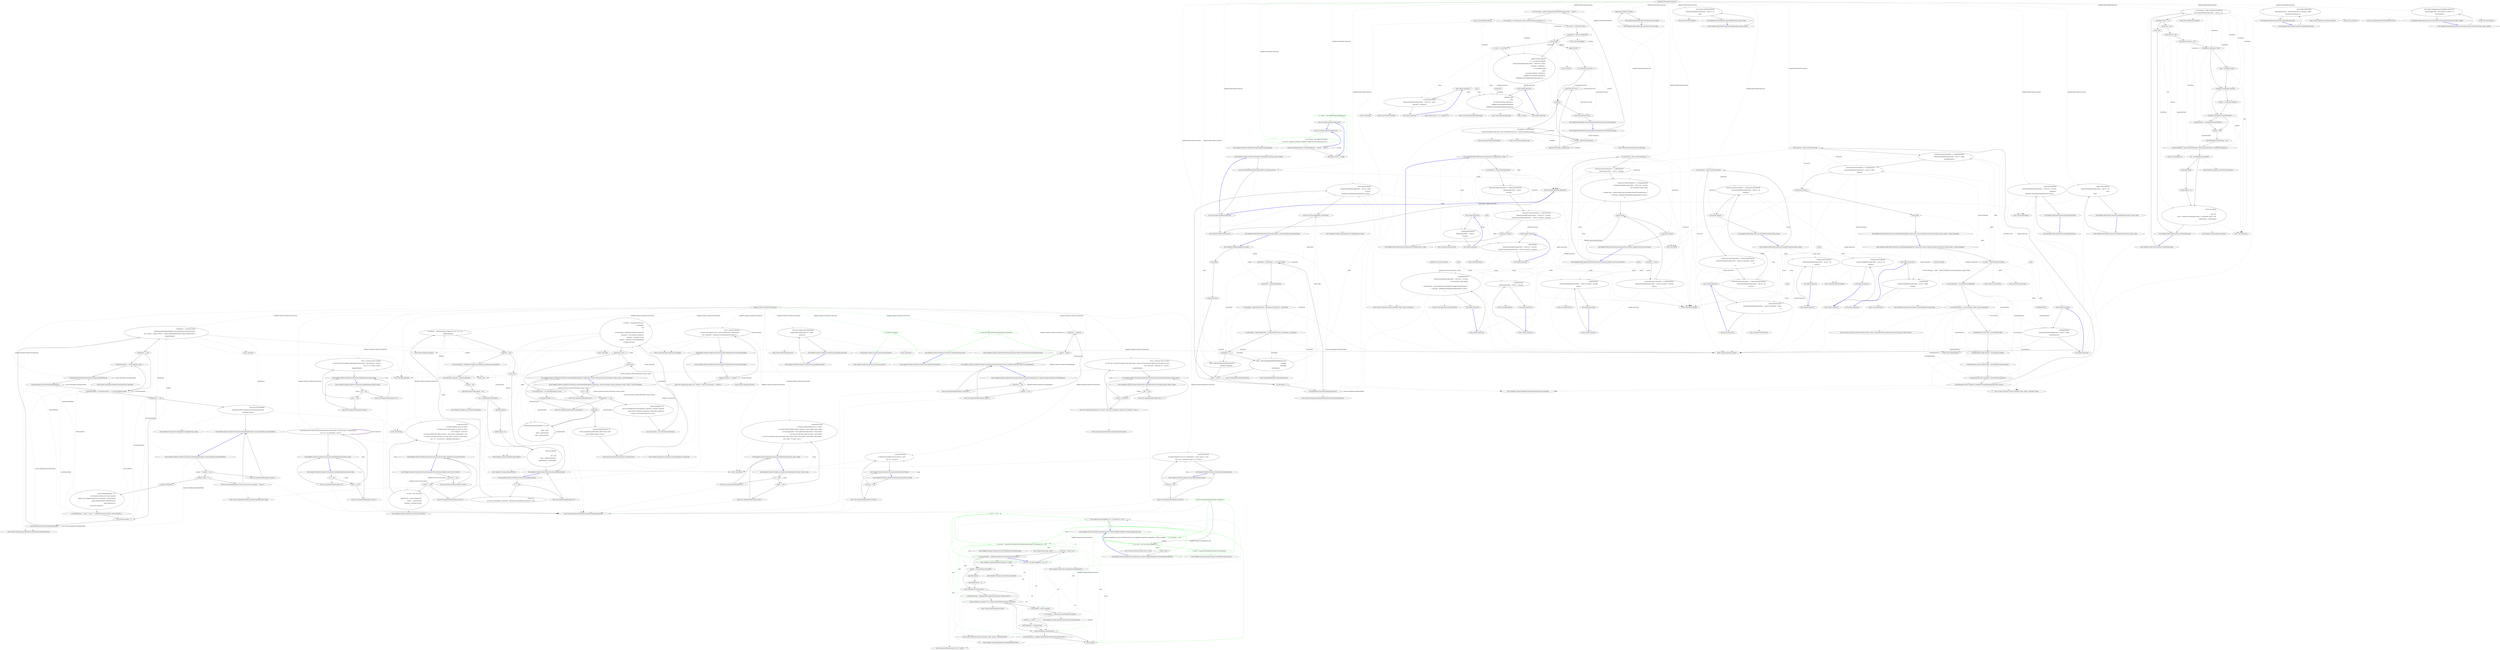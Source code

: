 digraph  {
d10 [cluster="HangFire.SqlServer.SqlServerConnection.Dispose()", color=green, community=0, label="0: _connection.Dispose()", span="46-46"];
d144 [label="HangFire.SqlServer.SqlServerConnection", span=""];
d9 [cluster="HangFire.SqlServer.SqlServerConnection.Dispose()", label="Entry HangFire.SqlServer.SqlServerConnection.Dispose()", span="44-44"];
d11 [cluster="HangFire.SqlServer.SqlServerConnection.Dispose()", label="Exit HangFire.SqlServer.SqlServerConnection.Dispose()", span="44-44"];
d12 [cluster="Unk.Dispose", label="Entry Unk.Dispose", span=""];
d14 [cluster="HangFire.SqlServer.SqlServerConnection.CreateWriteTransaction()", color=green, community=0, label="0: return new SqlServerWriteOnlyTransaction(_connection);", span="51-51"];
d13 [cluster="HangFire.SqlServer.SqlServerConnection.CreateWriteTransaction()", label="Entry HangFire.SqlServer.SqlServerConnection.CreateWriteTransaction()", span="49-49"];
d15 [cluster="HangFire.SqlServer.SqlServerConnection.CreateWriteTransaction()", label="Exit HangFire.SqlServer.SqlServerConnection.CreateWriteTransaction()", span="49-49"];
d16 [cluster="HangFire.SqlServer.SqlServerWriteOnlyTransaction.SqlServerWriteOnlyTransaction(SqlConnection)", label="Entry HangFire.SqlServer.SqlServerWriteOnlyTransaction.SqlServerWriteOnlyTransaction(SqlConnection)", span="34-34"];
d5 [cluster="HangFire.SqlServer.SqlServerConnection.SqlServerConnection(SqlConnection, HangFire.SqlServer.SqlServerStorageOptions)", label="_connection = connection", span="40-40"];
d6 [cluster="HangFire.SqlServer.SqlServerConnection.SqlServerConnection(SqlConnection, HangFire.SqlServer.SqlServerStorageOptions)", label="_options = options", span="41-41"];
d18 [cluster="HangFire.SqlServer.SqlServerConnection.AcquireJobLock(string)", label="return new SqlServerDistributedLock(\r\n                String.Format(''HangFire:Job:{0}'', jobId), \r\n                _connection);", span="56-58"];
d32 [cluster="HangFire.SqlServer.SqlServerConnection.FetchNextJob(string[], System.Threading.CancellationToken)", label="idAndQueue = _connection.Query(\r\n                    String.Format(fetchJobSqlTemplate, fetchConditions[currentQueryIndex]),\r\n                    new { queues = queues, timeout = _options.JobInvisibilityTimeOut.Negate().TotalSeconds })\r\n                    .SingleOrDefault()", span="84-87"];
d35 [cluster="HangFire.SqlServer.SqlServerConnection.FetchNextJob(string[], System.Threading.CancellationToken)", label="cancellationToken.WaitHandle.WaitOne(_options.QueuePollInterval)", span="93-93"];
d56 [cluster="HangFire.SqlServer.SqlServerConnection.CreateExpiredJob(HangFire.Common.Job, System.Collections.Generic.IDictionary<string, string>, System.TimeSpan)", label="var jobId = _connection.Query<int>(\r\n                createJobSql,\r\n                new\r\n                {\r\n                    invocationData = JobHelper.ToJson(invocationData),\r\n                    arguments = invocationData.Arguments,\r\n                    createdAt = DateTime.UtcNow,\r\n                    expireAt = DateTime.UtcNow.Add(expireIn)\r\n                }).Single().ToString()", span="121-129"];
d63 [cluster="HangFire.SqlServer.SqlServerConnection.CreateExpiredJob(HangFire.Common.Job, System.Collections.Generic.IDictionary<string, string>, System.TimeSpan)", label="_connection.Execute(insertParameterSql, parameterArray)", span="149-149"];
d76 [cluster="HangFire.SqlServer.SqlServerConnection.GetJobData(string)", label="var jobData = _connection.Query<SqlJob>(sql, new { id = id })\r\n                .SingleOrDefault()", span="162-163"];
d95 [cluster="HangFire.SqlServer.SqlServerConnection.SetJobParameter(string, string, string)", label="_connection.Execute(\r\n                @''merge HangFire.JobParameter as Target ''\r\n                + @''using (VALUES (@jobId, @name, @value)) as Source (JobId, Name, Value) ''\r\n                + @''on Target.JobId = Source.JobId AND Target.Name = Source.Name ''\r\n                + @''when matched then update set Value = Source.Value ''\r\n                + @''when not matched then insert (JobId, Name, Value) values (Source.JobId, Source.Name, Source.Value);'',\r\n                new { jobId = id, name, value })", span="196-202"];
d102 [cluster="HangFire.SqlServer.SqlServerConnection.GetJobParameter(string, string)", label="return _connection.Query<string>(\r\n                @''select Value from HangFire.JobParameter where JobId = @id and Name = @name'',\r\n                new { id = id, name = name })\r\n                .SingleOrDefault();", span="210-213"];
d109 [cluster="HangFire.SqlServer.SqlServerConnection.DeleteJobFromQueue(string, string)", label="_connection.Execute(''delete from HangFire.JobQueue where JobId = @id and Queue = @queueName'',\r\n                new { id = id, queueName = queue })", span="221-222"];
d116 [cluster="HangFire.SqlServer.SqlServerConnection.GetFirstByLowestScoreFromSet(string, double, double)", label="return _connection.Query<string>(\r\n                @''select top 1 Value from HangFire.[Set] where [Key] = @key and Score between @from and @to order by Score'',\r\n                new { key, from = fromScore, to = toScore })\r\n                .SingleOrDefault();", span="230-233"];
d125 [cluster="HangFire.SqlServer.SqlServerConnection.AnnounceServer(string, HangFire.Server.ServerContext)", label="_connection.Execute(\r\n                @''merge HangFire.Server as Target ''\r\n                + @''using (VALUES (@id, @data)) as Source (Id, Data) ''\r\n                + @''on Target.Id = Source.Id ''\r\n                + @''when matched then update set Data = Source.Data, LastHeartbeat = null ''\r\n                + @''when not matched then insert (Id, Data) values (Source.Id, Source.Data);'',\r\n                new { id = serverId, data = JobHelper.ToJson(data) })", span="250-256"];
d131 [cluster="HangFire.SqlServer.SqlServerConnection.RemoveServer(string)", label="_connection.Execute(\r\n                @''delete from HangFire.Server where Id = @id'',\r\n                new { id = serverId })", span="263-265"];
d136 [cluster="HangFire.SqlServer.SqlServerConnection.Heartbeat(string)", label="_connection.Execute(\r\n                @''update HangFire.Server set LastHeartbeat = @now where Id = @id'',\r\n                new { now = DateTime.UtcNow, id = serverId })", span="272-274"];
d141 [cluster="HangFire.SqlServer.SqlServerConnection.RemoveTimedOutServers(System.TimeSpan)", label="return _connection.Execute(\r\n                @''delete from HangFire.Server where LastHeartbeat < @timeOutAt'',\r\n                new { timeOutAt = DateTime.UtcNow.Add(timeOut.Negate()) });", span="284-286"];
d0 [cluster="HangFire.SqlServer.SqlServerConnection.SqlServerConnection(SqlConnection, HangFire.SqlServer.SqlServerStorageOptions)", label="Entry HangFire.SqlServer.SqlServerConnection.SqlServerConnection(SqlConnection, HangFire.SqlServer.SqlServerStorageOptions)", span="35-35"];
d3 [cluster="HangFire.SqlServer.SqlServerConnection.SqlServerConnection(SqlConnection, HangFire.SqlServer.SqlServerStorageOptions)", label="options == null", span="38-38"];
d7 [cluster="HangFire.SqlServer.SqlServerConnection.SqlServerConnection(SqlConnection, HangFire.SqlServer.SqlServerStorageOptions)", label="Exit HangFire.SqlServer.SqlServerConnection.SqlServerConnection(SqlConnection, HangFire.SqlServer.SqlServerStorageOptions)", span="35-35"];
d17 [cluster="HangFire.SqlServer.SqlServerConnection.AcquireJobLock(string)", label="Entry HangFire.SqlServer.SqlServerConnection.AcquireJobLock(string)", span="54-54"];
d19 [cluster="HangFire.SqlServer.SqlServerConnection.AcquireJobLock(string)", label="Exit HangFire.SqlServer.SqlServerConnection.AcquireJobLock(string)", span="54-54"];
d20 [cluster="SqlServerDistributedLock.cstr", label="Entry SqlServerDistributedLock.cstr", span=""];
d21 [cluster="string.Format(string, object)", label="Entry string.Format(string, object)", span="0-0"];
d22 [cluster="HangFire.SqlServer.SqlServerConnection.FetchNextJob(string[], System.Threading.CancellationToken)", label="Entry HangFire.SqlServer.SqlServerConnection.FetchNextJob(string[], System.Threading.CancellationToken)", span="61-61"];
d31 [cluster="HangFire.SqlServer.SqlServerConnection.FetchNextJob(string[], System.Threading.CancellationToken)", label="cancellationToken.ThrowIfCancellationRequested()", span="82-82"];
d28 [cluster="HangFire.SqlServer.SqlServerConnection.FetchNextJob(string[], System.Threading.CancellationToken)", label="string fetchJobSqlTemplate = @''\r\nset transaction isolation level read committed\r\nupdate top (1) HangFire.JobQueue set FetchedAt = GETUTCDATE()\r\noutput INSERTED.JobId, INSERTED.Queue\r\nwhere FetchedAt {0}\r\nand Queue in @queues''", span="68-73"];
d29 [cluster="HangFire.SqlServer.SqlServerConnection.FetchNextJob(string[], System.Threading.CancellationToken)", label="var fetchConditions = new[] { ''is null'', ''< DATEADD(second, @timeout, GETUTCDATE())'' }", span="77-77"];
d30 [cluster="HangFire.SqlServer.SqlServerConnection.FetchNextJob(string[], System.Threading.CancellationToken)", label="var currentQueryIndex = 0", span="78-78"];
d33 [cluster="HangFire.SqlServer.SqlServerConnection.FetchNextJob(string[], System.Threading.CancellationToken)", label="idAndQueue == null", span="89-89"];
d43 [cluster="System.TimeSpan.Negate()", label="Entry System.TimeSpan.Negate()", span="0-0"];
d44 [cluster="Unk.Query", label="Entry Unk.Query", span=""];
d45 [cluster="Unk.SingleOrDefault", label="Entry Unk.SingleOrDefault", span=""];
d38 [cluster="HangFire.SqlServer.SqlServerConnection.FetchNextJob(string[], System.Threading.CancellationToken)", label="idAndQueue == null", span="99-99"];
d39 [cluster="HangFire.SqlServer.SqlServerConnection.FetchNextJob(string[], System.Threading.CancellationToken)", label="return new ProcessingJob(\r\n                idAndQueue.JobId.ToString(CultureInfo.InvariantCulture),\r\n                idAndQueue.Queue);", span="101-103"];
d34 [cluster="HangFire.SqlServer.SqlServerConnection.FetchNextJob(string[], System.Threading.CancellationToken)", label="currentQueryIndex == fetchConditions.Length - 1", span="91-91"];
d36 [cluster="HangFire.SqlServer.SqlServerConnection.FetchNextJob(string[], System.Threading.CancellationToken)", label="cancellationToken.ThrowIfCancellationRequested()", span="94-94"];
d46 [cluster="System.Threading.WaitHandle.WaitOne(System.TimeSpan)", label="Entry System.Threading.WaitHandle.WaitOne(System.TimeSpan)", span="0-0"];
d49 [cluster="HangFire.SqlServer.SqlServerConnection.CreateExpiredJob(HangFire.Common.Job, System.Collections.Generic.IDictionary<string, string>, System.TimeSpan)", label="Entry HangFire.SqlServer.SqlServerConnection.CreateExpiredJob(HangFire.Common.Job, System.Collections.Generic.IDictionary<string, string>, System.TimeSpan)", span="106-106"];
d55 [cluster="HangFire.SqlServer.SqlServerConnection.CreateExpiredJob(HangFire.Common.Job, System.Collections.Generic.IDictionary<string, string>, System.TimeSpan)", label="var invocationData = InvocationData.Serialize(job)", span="119-119"];
d54 [cluster="HangFire.SqlServer.SqlServerConnection.CreateExpiredJob(HangFire.Common.Job, System.Collections.Generic.IDictionary<string, string>, System.TimeSpan)", label="string createJobSql = @''\r\ninsert into HangFire.Job (InvocationData, Arguments, CreatedAt, ExpireAt)\r\nvalues (@invocationData, @arguments, @createdAt, @expireAt);\r\nSELECT CAST(SCOPE_IDENTITY() as int)''", span="114-117"];
d57 [cluster="HangFire.SqlServer.SqlServerConnection.CreateExpiredJob(HangFire.Common.Job, System.Collections.Generic.IDictionary<string, string>, System.TimeSpan)", label="parameters.Count > 0", span="131-131"];
d67 [cluster="HangFire.Common.JobHelper.ToJson(object)", label="Entry HangFire.Common.JobHelper.ToJson(object)", span="23-23"];
d68 [cluster="System.DateTime.Add(System.TimeSpan)", label="Entry System.DateTime.Add(System.TimeSpan)", span="0-0"];
d69 [cluster="Unk.>", label="Entry Unk.>", span=""];
d70 [cluster="Unk.Single", label="Entry Unk.Single", span=""];
d48 [cluster="Unk.ToString", label="Entry Unk.ToString", span=""];
d61 [cluster="HangFire.SqlServer.SqlServerConnection.CreateExpiredJob(HangFire.Common.Job, System.Collections.Generic.IDictionary<string, string>, System.TimeSpan)", label="parameterArray[parameterIndex++] = new\r\n                    {\r\n                        jobId = jobId,\r\n                        name = parameter.Key,\r\n                        value = parameter.Value\r\n                    }", span="137-142"];
d64 [cluster="HangFire.SqlServer.SqlServerConnection.CreateExpiredJob(HangFire.Common.Job, System.Collections.Generic.IDictionary<string, string>, System.TimeSpan)", label="return jobId;", span="152-152"];
d58 [cluster="HangFire.SqlServer.SqlServerConnection.CreateExpiredJob(HangFire.Common.Job, System.Collections.Generic.IDictionary<string, string>, System.TimeSpan)", label="var parameterArray = new object[parameters.Count]", span="133-133"];
d62 [cluster="HangFire.SqlServer.SqlServerConnection.CreateExpiredJob(HangFire.Common.Job, System.Collections.Generic.IDictionary<string, string>, System.TimeSpan)", label="string insertParameterSql = @''\r\ninsert into HangFire.JobParameter (JobId, Name, Value)\r\nvalues (@jobId, @name, @value)''", span="145-147"];
d71 [cluster="Unk.Execute", label="Entry Unk.Execute", span=""];
d72 [cluster="HangFire.SqlServer.SqlServerConnection.GetJobData(string)", label="Entry HangFire.SqlServer.SqlServerConnection.GetJobData(string)", span="155-155"];
d75 [cluster="HangFire.SqlServer.SqlServerConnection.GetJobData(string)", label="string sql = \r\n                @''select InvocationData, StateName, Arguments from HangFire.Job where id = @id''", span="159-160"];
d77 [cluster="HangFire.SqlServer.SqlServerConnection.GetJobData(string)", label="jobData == null", span="165-165"];
d79 [cluster="HangFire.SqlServer.SqlServerConnection.GetJobData(string)", label="var invocationData = JobHelper.FromJson<InvocationData>(jobData.InvocationData)", span="168-168"];
d80 [cluster="HangFire.SqlServer.SqlServerConnection.GetJobData(string)", label="invocationData.Arguments = jobData.Arguments", span="169-169"];
d86 [cluster="HangFire.SqlServer.SqlServerConnection.GetJobData(string)", label="return new JobData\r\n            {\r\n                Job = job,\r\n                State = jobData.StateName,\r\n                LoadException = loadException\r\n            };", span="183-188"];
d90 [cluster="HangFire.SqlServer.SqlServerConnection.SetJobParameter(string, string, string)", label="Entry HangFire.SqlServer.SqlServerConnection.SetJobParameter(string, string, string)", span="191-191"];
d93 [cluster="HangFire.SqlServer.SqlServerConnection.SetJobParameter(string, string, string)", label="name == null", span="194-194"];
d96 [cluster="HangFire.SqlServer.SqlServerConnection.SetJobParameter(string, string, string)", label="Exit HangFire.SqlServer.SqlServerConnection.SetJobParameter(string, string, string)", span="191-191"];
d97 [cluster="HangFire.SqlServer.SqlServerConnection.GetJobParameter(string, string)", label="Entry HangFire.SqlServer.SqlServerConnection.GetJobParameter(string, string)", span="205-205"];
d100 [cluster="HangFire.SqlServer.SqlServerConnection.GetJobParameter(string, string)", label="name == null", span="208-208"];
d103 [cluster="HangFire.SqlServer.SqlServerConnection.GetJobParameter(string, string)", label="Exit HangFire.SqlServer.SqlServerConnection.GetJobParameter(string, string)", span="205-205"];
d104 [cluster="HangFire.SqlServer.SqlServerConnection.DeleteJobFromQueue(string, string)", label="Entry HangFire.SqlServer.SqlServerConnection.DeleteJobFromQueue(string, string)", span="216-216"];
d107 [cluster="HangFire.SqlServer.SqlServerConnection.DeleteJobFromQueue(string, string)", label="queue == null", span="219-219"];
d110 [cluster="HangFire.SqlServer.SqlServerConnection.DeleteJobFromQueue(string, string)", label="Exit HangFire.SqlServer.SqlServerConnection.DeleteJobFromQueue(string, string)", span="216-216"];
d111 [cluster="HangFire.SqlServer.SqlServerConnection.GetFirstByLowestScoreFromSet(string, double, double)", label="Entry HangFire.SqlServer.SqlServerConnection.GetFirstByLowestScoreFromSet(string, double, double)", span="225-225"];
d114 [cluster="HangFire.SqlServer.SqlServerConnection.GetFirstByLowestScoreFromSet(string, double, double)", label="toScore < fromScore", span="228-228"];
d117 [cluster="HangFire.SqlServer.SqlServerConnection.GetFirstByLowestScoreFromSet(string, double, double)", label="Exit HangFire.SqlServer.SqlServerConnection.GetFirstByLowestScoreFromSet(string, double, double)", span="225-225"];
d119 [cluster="HangFire.SqlServer.SqlServerConnection.AnnounceServer(string, HangFire.Server.ServerContext)", label="Entry HangFire.SqlServer.SqlServerConnection.AnnounceServer(string, HangFire.Server.ServerContext)", span="236-236"];
d124 [cluster="HangFire.SqlServer.SqlServerConnection.AnnounceServer(string, HangFire.Server.ServerContext)", label="var data = new ServerData\r\n            {\r\n                WorkerCount = context.WorkerCount,\r\n                Queues = context.Queues,\r\n                StartedAt = DateTime.UtcNow,\r\n            }", span="241-246"];
d126 [cluster="HangFire.SqlServer.SqlServerConnection.AnnounceServer(string, HangFire.Server.ServerContext)", label="Exit HangFire.SqlServer.SqlServerConnection.AnnounceServer(string, HangFire.Server.ServerContext)", span="236-236"];
d128 [cluster="HangFire.SqlServer.SqlServerConnection.RemoveServer(string)", label="Entry HangFire.SqlServer.SqlServerConnection.RemoveServer(string)", span="259-259"];
d129 [cluster="HangFire.SqlServer.SqlServerConnection.RemoveServer(string)", label="serverId == null", span="261-261"];
d132 [cluster="HangFire.SqlServer.SqlServerConnection.RemoveServer(string)", label="Exit HangFire.SqlServer.SqlServerConnection.RemoveServer(string)", span="259-259"];
d133 [cluster="HangFire.SqlServer.SqlServerConnection.Heartbeat(string)", label="Entry HangFire.SqlServer.SqlServerConnection.Heartbeat(string)", span="268-268"];
d134 [cluster="HangFire.SqlServer.SqlServerConnection.Heartbeat(string)", label="serverId == null", span="270-270"];
d137 [cluster="HangFire.SqlServer.SqlServerConnection.Heartbeat(string)", label="Exit HangFire.SqlServer.SqlServerConnection.Heartbeat(string)", span="268-268"];
d139 [cluster="HangFire.SqlServer.SqlServerConnection.RemoveTimedOutServers(System.TimeSpan)", label="timeOut.Duration() != timeOut", span="279-279"];
d142 [cluster="HangFire.SqlServer.SqlServerConnection.RemoveTimedOutServers(System.TimeSpan)", label="Exit HangFire.SqlServer.SqlServerConnection.RemoveTimedOutServers(System.TimeSpan)", span="277-277"];
d1 [cluster="HangFire.SqlServer.SqlServerConnection.SqlServerConnection(SqlConnection, HangFire.SqlServer.SqlServerStorageOptions)", label="connection == null", span="37-37"];
d4 [cluster="HangFire.SqlServer.SqlServerConnection.SqlServerConnection(SqlConnection, HangFire.SqlServer.SqlServerStorageOptions)", label="throw new ArgumentNullException(''options'');", span="38-38"];
d2 [cluster="HangFire.SqlServer.SqlServerConnection.SqlServerConnection(SqlConnection, HangFire.SqlServer.SqlServerStorageOptions)", label="throw new ArgumentNullException(''connection'');", span="37-37"];
d40 [cluster="HangFire.SqlServer.SqlServerConnection.FetchNextJob(string[], System.Threading.CancellationToken)", label="Exit HangFire.SqlServer.SqlServerConnection.FetchNextJob(string[], System.Threading.CancellationToken)", span="61-61"];
d23 [cluster="HangFire.SqlServer.SqlServerConnection.FetchNextJob(string[], System.Threading.CancellationToken)", label="queues == null", span="63-63"];
d25 [cluster="HangFire.SqlServer.SqlServerConnection.FetchNextJob(string[], System.Threading.CancellationToken)", label="queues.Length == 0", span="64-64"];
d42 [cluster="System.Threading.CancellationToken.ThrowIfCancellationRequested()", label="Entry System.Threading.CancellationToken.ThrowIfCancellationRequested()", span="0-0"];
d27 [cluster="HangFire.SqlServer.SqlServerConnection.FetchNextJob(string[], System.Threading.CancellationToken)", label="dynamic idAndQueue", span="66-66"];
d37 [cluster="HangFire.SqlServer.SqlServerConnection.FetchNextJob(string[], System.Threading.CancellationToken)", label="currentQueryIndex = (currentQueryIndex + 1) % fetchConditions.Length", span="98-98"];
d47 [cluster="HangFire.Storage.ProcessingJob.ProcessingJob(string, string)", label="Entry HangFire.Storage.ProcessingJob.ProcessingJob(string, string)", span="22-22"];
d65 [cluster="HangFire.SqlServer.SqlServerConnection.CreateExpiredJob(HangFire.Common.Job, System.Collections.Generic.IDictionary<string, string>, System.TimeSpan)", label="Exit HangFire.SqlServer.SqlServerConnection.CreateExpiredJob(HangFire.Common.Job, System.Collections.Generic.IDictionary<string, string>, System.TimeSpan)", span="106-106"];
d50 [cluster="HangFire.SqlServer.SqlServerConnection.CreateExpiredJob(HangFire.Common.Job, System.Collections.Generic.IDictionary<string, string>, System.TimeSpan)", label="job == null", span="111-111"];
d52 [cluster="HangFire.SqlServer.SqlServerConnection.CreateExpiredJob(HangFire.Common.Job, System.Collections.Generic.IDictionary<string, string>, System.TimeSpan)", label="parameters == null", span="112-112"];
d60 [cluster="HangFire.SqlServer.SqlServerConnection.CreateExpiredJob(HangFire.Common.Job, System.Collections.Generic.IDictionary<string, string>, System.TimeSpan)", label=parameters, span="135-135"];
d66 [cluster="HangFire.Storage.InvocationData.Serialize(HangFire.Common.Job)", label="Entry HangFire.Storage.InvocationData.Serialize(HangFire.Common.Job)", span="65-65"];
d59 [cluster="HangFire.SqlServer.SqlServerConnection.CreateExpiredJob(HangFire.Common.Job, System.Collections.Generic.IDictionary<string, string>, System.TimeSpan)", label="int parameterIndex = 0", span="134-134"];
d87 [cluster="HangFire.SqlServer.SqlServerConnection.GetJobData(string)", label="Exit HangFire.SqlServer.SqlServerConnection.GetJobData(string)", span="155-155"];
d73 [cluster="HangFire.SqlServer.SqlServerConnection.GetJobData(string)", label="id == null", span="157-157"];
d78 [cluster="HangFire.SqlServer.SqlServerConnection.GetJobData(string)", label="return null;", span="165-165"];
d83 [cluster="HangFire.SqlServer.SqlServerConnection.GetJobData(string)", label="job = invocationData.Deserialize()", span="176-176"];
d81 [cluster="HangFire.SqlServer.SqlServerConnection.GetJobData(string)", label="Job job = null", span="171-171"];
d85 [cluster="HangFire.SqlServer.SqlServerConnection.GetJobData(string)", label="loadException = ex", span="180-180"];
d89 [cluster="HangFire.Storage.JobData.JobData()", label="Entry HangFire.Storage.JobData.JobData()", span="20-20"];
d91 [cluster="HangFire.SqlServer.SqlServerConnection.SetJobParameter(string, string, string)", label="id == null", span="193-193"];
d94 [cluster="HangFire.SqlServer.SqlServerConnection.SetJobParameter(string, string, string)", label="throw new ArgumentNullException(''name'');", span="194-194"];
d92 [cluster="HangFire.SqlServer.SqlServerConnection.SetJobParameter(string, string, string)", label="throw new ArgumentNullException(''id'');", span="193-193"];
d98 [cluster="HangFire.SqlServer.SqlServerConnection.GetJobParameter(string, string)", label="id == null", span="207-207"];
d101 [cluster="HangFire.SqlServer.SqlServerConnection.GetJobParameter(string, string)", label="throw new ArgumentNullException(''name'');", span="208-208"];
d99 [cluster="HangFire.SqlServer.SqlServerConnection.GetJobParameter(string, string)", label="throw new ArgumentNullException(''id'');", span="207-207"];
d105 [cluster="HangFire.SqlServer.SqlServerConnection.DeleteJobFromQueue(string, string)", label="id == null", span="218-218"];
d108 [cluster="HangFire.SqlServer.SqlServerConnection.DeleteJobFromQueue(string, string)", label="throw new ArgumentNullException(''queue'');", span="219-219"];
d106 [cluster="HangFire.SqlServer.SqlServerConnection.DeleteJobFromQueue(string, string)", label="throw new ArgumentNullException(''id'');", span="218-218"];
d112 [cluster="HangFire.SqlServer.SqlServerConnection.GetFirstByLowestScoreFromSet(string, double, double)", label="key == null", span="227-227"];
d115 [cluster="HangFire.SqlServer.SqlServerConnection.GetFirstByLowestScoreFromSet(string, double, double)", label="throw new ArgumentException(''The `toScore` value must be higher or equal to the `fromScore` value.'');", span="228-228"];
d113 [cluster="HangFire.SqlServer.SqlServerConnection.GetFirstByLowestScoreFromSet(string, double, double)", label="throw new ArgumentNullException(''key'');", span="227-227"];
d120 [cluster="HangFire.SqlServer.SqlServerConnection.AnnounceServer(string, HangFire.Server.ServerContext)", label="serverId == null", span="238-238"];
d122 [cluster="HangFire.SqlServer.SqlServerConnection.AnnounceServer(string, HangFire.Server.ServerContext)", label="context == null", span="239-239"];
d127 [cluster="HangFire.SqlServer.Entities.ServerData.ServerData()", label="Entry HangFire.SqlServer.Entities.ServerData.ServerData()", span="20-20"];
d121 [cluster="HangFire.SqlServer.SqlServerConnection.AnnounceServer(string, HangFire.Server.ServerContext)", label="throw new ArgumentNullException(''serverId'');", span="238-238"];
d123 [cluster="HangFire.SqlServer.SqlServerConnection.AnnounceServer(string, HangFire.Server.ServerContext)", label="throw new ArgumentNullException(''context'');", span="239-239"];
d130 [cluster="HangFire.SqlServer.SqlServerConnection.RemoveServer(string)", label="throw new ArgumentNullException(''serverId'');", span="261-261"];
d135 [cluster="HangFire.SqlServer.SqlServerConnection.Heartbeat(string)", label="throw new ArgumentNullException(''serverId'');", span="270-270"];
d138 [cluster="HangFire.SqlServer.SqlServerConnection.RemoveTimedOutServers(System.TimeSpan)", label="Entry HangFire.SqlServer.SqlServerConnection.RemoveTimedOutServers(System.TimeSpan)", span="277-277"];
d140 [cluster="HangFire.SqlServer.SqlServerConnection.RemoveTimedOutServers(System.TimeSpan)", label="throw new ArgumentException(''The `timeOut` value must be positive.'', ''timeOut'');", span="281-281"];
d143 [cluster="System.TimeSpan.Duration()", label="Entry System.TimeSpan.Duration()", span="0-0"];
d8 [cluster="System.ArgumentNullException.ArgumentNullException(string)", label="Entry System.ArgumentNullException.ArgumentNullException(string)", span="0-0"];
d24 [cluster="HangFire.SqlServer.SqlServerConnection.FetchNextJob(string[], System.Threading.CancellationToken)", label="throw new ArgumentNullException(''queues'');", span="63-63"];
d26 [cluster="HangFire.SqlServer.SqlServerConnection.FetchNextJob(string[], System.Threading.CancellationToken)", label="throw new ArgumentException(''Queue array must be non-empty.'', ''queues'');", span="64-64"];
d51 [cluster="HangFire.SqlServer.SqlServerConnection.CreateExpiredJob(HangFire.Common.Job, System.Collections.Generic.IDictionary<string, string>, System.TimeSpan)", label="throw new ArgumentNullException(''job'');", span="111-111"];
d53 [cluster="HangFire.SqlServer.SqlServerConnection.CreateExpiredJob(HangFire.Common.Job, System.Collections.Generic.IDictionary<string, string>, System.TimeSpan)", label="throw new ArgumentNullException(''parameters'');", span="112-112"];
d74 [cluster="HangFire.SqlServer.SqlServerConnection.GetJobData(string)", label="throw new ArgumentNullException(''id'');", span="157-157"];
d82 [cluster="HangFire.SqlServer.SqlServerConnection.GetJobData(string)", label="JobLoadException loadException = null", span="172-172"];
d84 [cluster="HangFire.SqlServer.SqlServerConnection.GetJobData(string)", label=JobLoadException, span="178-178"];
d88 [cluster="HangFire.Storage.InvocationData.Deserialize()", label="Entry HangFire.Storage.InvocationData.Deserialize()", span="38-38"];
d118 [cluster="System.ArgumentException.ArgumentException(string)", label="Entry System.ArgumentException.ArgumentException(string)", span="0-0"];
d41 [cluster="System.ArgumentException.ArgumentException(string, string)", label="Entry System.ArgumentException.ArgumentException(string, string)", span="0-0"];
m2_29 [cluster="Hangfire.Storage.IStorageConnection.GetAllItemsFromSet(string)", file="StorageConnectionExtensions.cs", label="Entry Hangfire.Storage.IStorageConnection.GetAllItemsFromSet(string)", span="55-55"];
m2_36 [cluster="System.Collections.Generic.Dictionary<TKey, TValue>.ContainsKey(TKey)", file="StorageConnectionExtensions.cs", label="Entry System.Collections.Generic.Dictionary<TKey, TValue>.ContainsKey(TKey)", span="0-0"];
m2_28 [cluster="System.Collections.Generic.List<T>.List()", file="StorageConnectionExtensions.cs", label="Entry System.Collections.Generic.List<T>.List()", span="0-0"];
m2_6 [cluster="Hangfire.Storage.StorageConnectionExtensions.GetRecurringJobs(Hangfire.Storage.IStorageConnection)", color=green, community=0, file="StorageConnectionExtensions.cs", label="0: var hash = connection.GetAllEntriesFromHash(String.Format(''recurring-job:{0}'', id))", span="35-35"];
m2_39 [cluster="Hangfire.Storage.IStorageConnection.GetStateData(string)", file="StorageConnectionExtensions.cs", label="Entry Hangfire.Storage.IStorageConnection.GetStateData(string)", span="45-45"];
m2_35 [cluster="Hangfire.Storage.InvocationData.Deserialize()", file="StorageConnectionExtensions.cs", label="Entry Hangfire.Storage.InvocationData.Deserialize()", span="40-40"];
m2_34 [cluster="Hangfire.Common.JobHelper.FromJson<T>(string)", file="StorageConnectionExtensions.cs", label="Entry Hangfire.Common.JobHelper.FromJson<T>(string)", span="39-39"];
m2_33 [cluster="System.Collections.Generic.List<T>.Add(T)", file="StorageConnectionExtensions.cs", label="Entry System.Collections.Generic.List<T>.Add(T)", span="0-0"];
m2_7 [cluster="Hangfire.Storage.StorageConnectionExtensions.GetRecurringJobs(Hangfire.Storage.IStorageConnection)", color=green, community=0, file="StorageConnectionExtensions.cs", label="0: hash == null", span="37-37"];
m2_31 [cluster="Hangfire.Storage.IStorageConnection.GetAllEntriesFromHash(string)", file="StorageConnectionExtensions.cs", label="Entry Hangfire.Storage.IStorageConnection.GetAllEntriesFromHash(string)", span="64-64"];
m2_37 [cluster="Hangfire.Common.JobHelper.DeserializeDateTime(string)", file="StorageConnectionExtensions.cs", label="Entry Hangfire.Common.JobHelper.DeserializeDateTime(string)", span="73-73"];
m2_38 [cluster="string.IsNullOrWhiteSpace(string)", file="StorageConnectionExtensions.cs", label="Entry string.IsNullOrWhiteSpace(string)", span="0-0"];
m2_8 [cluster="Hangfire.Storage.StorageConnectionExtensions.GetRecurringJobs(Hangfire.Storage.IStorageConnection)", file="StorageConnectionExtensions.cs", label="result.Add(new RecurringJobDto { Id = id, Removed = true })", span="39-39"];
m2_0 [cluster="Hangfire.Storage.StorageConnectionExtensions.GetRecurringJobs(Hangfire.Storage.IStorageConnection)", file="StorageConnectionExtensions.cs", label="Entry Hangfire.Storage.StorageConnectionExtensions.GetRecurringJobs(Hangfire.Storage.IStorageConnection)", span="25-25"];
m2_1 [cluster="Hangfire.Storage.StorageConnectionExtensions.GetRecurringJobs(Hangfire.Storage.IStorageConnection)", color=green, community=0, file="StorageConnectionExtensions.cs", label="0: connection == null", span="27-27"];
m2_2 [cluster="Hangfire.Storage.StorageConnectionExtensions.GetRecurringJobs(Hangfire.Storage.IStorageConnection)", color=green, community=0, file="StorageConnectionExtensions.cs", label="0: throw new ArgumentNullException(''connection'');", span="27-27"];
m2_3 [cluster="Hangfire.Storage.StorageConnectionExtensions.GetRecurringJobs(Hangfire.Storage.IStorageConnection)", color=green, community=0, file="StorageConnectionExtensions.cs", label="0: var result = new List<RecurringJobDto>()", span="29-29"];
m2_4 [cluster="Hangfire.Storage.StorageConnectionExtensions.GetRecurringJobs(Hangfire.Storage.IStorageConnection)", color=green, community=0, file="StorageConnectionExtensions.cs", label="1: var ids = connection.GetAllItemsFromSet(''recurring-jobs'')", span="31-31"];
m2_5 [cluster="Hangfire.Storage.StorageConnectionExtensions.GetRecurringJobs(Hangfire.Storage.IStorageConnection)", color=green, community=0, file="StorageConnectionExtensions.cs", label="0: ids", span="33-33"];
m2_9 [cluster="Hangfire.Storage.StorageConnectionExtensions.GetRecurringJobs(Hangfire.Storage.IStorageConnection)", file="StorageConnectionExtensions.cs", label="var dto = new RecurringJobDto { Id = id }", span="43-43"];
m2_10 [cluster="Hangfire.Storage.StorageConnectionExtensions.GetRecurringJobs(Hangfire.Storage.IStorageConnection)", file="StorageConnectionExtensions.cs", label="dto.Cron = hash[''Cron'']", span="44-44"];
m2_11 [cluster="Hangfire.Storage.StorageConnectionExtensions.GetRecurringJobs(Hangfire.Storage.IStorageConnection)", file="StorageConnectionExtensions.cs", label="var invocationData = JobHelper.FromJson<InvocationData>(hash[''Job''])", span="48-48"];
m2_12 [cluster="Hangfire.Storage.StorageConnectionExtensions.GetRecurringJobs(Hangfire.Storage.IStorageConnection)", file="StorageConnectionExtensions.cs", label="dto.Job = invocationData.Deserialize()", span="49-49"];
m2_15 [cluster="Hangfire.Storage.StorageConnectionExtensions.GetRecurringJobs(Hangfire.Storage.IStorageConnection)", file="StorageConnectionExtensions.cs", label="hash.ContainsKey(''NextExecution'')", span="56-56"];
m2_16 [cluster="Hangfire.Storage.StorageConnectionExtensions.GetRecurringJobs(Hangfire.Storage.IStorageConnection)", file="StorageConnectionExtensions.cs", label="dto.NextExecution = JobHelper.DeserializeDateTime(hash[''NextExecution''])", span="58-58"];
m2_17 [cluster="Hangfire.Storage.StorageConnectionExtensions.GetRecurringJobs(Hangfire.Storage.IStorageConnection)", file="StorageConnectionExtensions.cs", label="hash.ContainsKey(''LastJobId'') && !string.IsNullOrWhiteSpace(hash[''LastJobId''])", span="61-61"];
m2_18 [cluster="Hangfire.Storage.StorageConnectionExtensions.GetRecurringJobs(Hangfire.Storage.IStorageConnection)", file="StorageConnectionExtensions.cs", label="dto.LastJobId = hash[''LastJobId'']", span="63-63"];
m2_22 [cluster="Hangfire.Storage.StorageConnectionExtensions.GetRecurringJobs(Hangfire.Storage.IStorageConnection)", file="StorageConnectionExtensions.cs", label="hash.ContainsKey(''LastExecution'')", span="72-72"];
m2_23 [cluster="Hangfire.Storage.StorageConnectionExtensions.GetRecurringJobs(Hangfire.Storage.IStorageConnection)", file="StorageConnectionExtensions.cs", label="dto.LastExecution = JobHelper.DeserializeDateTime(hash[''LastExecution''])", span="74-74"];
m2_24 [cluster="Hangfire.Storage.StorageConnectionExtensions.GetRecurringJobs(Hangfire.Storage.IStorageConnection)", file="StorageConnectionExtensions.cs", label="result.Add(dto)", span="77-77"];
m2_25 [cluster="Hangfire.Storage.StorageConnectionExtensions.GetRecurringJobs(Hangfire.Storage.IStorageConnection)", file="StorageConnectionExtensions.cs", label="return result;", span="80-80"];
m2_19 [cluster="Hangfire.Storage.StorageConnectionExtensions.GetRecurringJobs(Hangfire.Storage.IStorageConnection)", file="StorageConnectionExtensions.cs", label="var stateData = connection.GetStateData(dto.LastJobId)", span="65-65"];
m2_14 [cluster="Hangfire.Storage.StorageConnectionExtensions.GetRecurringJobs(Hangfire.Storage.IStorageConnection)", file="StorageConnectionExtensions.cs", label="dto.LoadException = ex", span="53-53"];
m2_21 [cluster="Hangfire.Storage.StorageConnectionExtensions.GetRecurringJobs(Hangfire.Storage.IStorageConnection)", file="StorageConnectionExtensions.cs", label="dto.LastJobState = stateData.Name", span="68-68"];
m2_20 [cluster="Hangfire.Storage.StorageConnectionExtensions.GetRecurringJobs(Hangfire.Storage.IStorageConnection)", file="StorageConnectionExtensions.cs", label="stateData != null", span="66-66"];
m2_13 [cluster="Hangfire.Storage.StorageConnectionExtensions.GetRecurringJobs(Hangfire.Storage.IStorageConnection)", file="StorageConnectionExtensions.cs", label=JobLoadException, span="51-51"];
m2_26 [cluster="Hangfire.Storage.StorageConnectionExtensions.GetRecurringJobs(Hangfire.Storage.IStorageConnection)", file="StorageConnectionExtensions.cs", label="Exit Hangfire.Storage.StorageConnectionExtensions.GetRecurringJobs(Hangfire.Storage.IStorageConnection)", span="25-25"];
m2_32 [cluster="Hangfire.Storage.RecurringJobDto.RecurringJobDto()", file="StorageConnectionExtensions.cs", label="Entry Hangfire.Storage.RecurringJobDto.RecurringJobDto()", span="21-21"];
m2_30 [cluster="string.Format(string, object)", file="StorageConnectionExtensions.cs", label="Entry string.Format(string, object)", span="0-0"];
m3_3 [cluster="MvcSample.HangFireConfig.Start()", file="StorageConnectionExtensionsFacts.cs", label="JobStorage.Current = storage", span="31-31"];
m3_4 [cluster="MvcSample.HangFireConfig.Start()", color=green, community=0, file="StorageConnectionExtensionsFacts.cs", label="0: _server = new AspNetBackgroundJobServer()", span="46-46"];
m3_5 [cluster="MvcSample.HangFireConfig.Start()", file="StorageConnectionExtensionsFacts.cs", label="Exit MvcSample.HangFireConfig.Start()", span="17-17"];
m3_143 [cluster="int.ToString(System.IFormatProvider)", file="StorageConnectionExtensionsFacts.cs", label="Entry int.ToString(System.IFormatProvider)", span="0-0"];
m3_12 [cluster="HangFire.BackgroundJobServer.Stop()", file="StorageConnectionExtensionsFacts.cs", label="Entry HangFire.BackgroundJobServer.Stop()", span="71-71"];
m3_22 [cluster="HangFire.Redis.RedisConnection.FetchNextJob(string[], System.Threading.CancellationToken)", file="StorageConnectionExtensionsFacts.cs", label="jobId = Redis.BlockingPopAndPushItemBetweenLists(\r\n                        queueKey,\r\n                        fetchedKey,\r\n                        FetchTimeout)", span="68-71"];
m3_23 [cluster="HangFire.Redis.RedisConnection.FetchNextJob(string[], System.Threading.CancellationToken)", file="StorageConnectionExtensionsFacts.cs", label="jobId = Redis.PopAndPushItemBetweenLists(\r\n                        queueKey, fetchedKey)", span="75-76"];
m3_25 [cluster="HangFire.Redis.RedisConnection.FetchNextJob(string[], System.Threading.CancellationToken)", file="StorageConnectionExtensionsFacts.cs", label="Redis.SetEntryInHash(\r\n                String.Format(RedisStorage.Prefix + ''job:{0}'', jobId),\r\n                ''Fetched'',\r\n                JobHelper.ToStringTimestamp(DateTime.UtcNow))", span="96-99"];
m3_21 [cluster="HangFire.Redis.RedisConnection.FetchNextJob(string[], System.Threading.CancellationToken)", file="StorageConnectionExtensionsFacts.cs", label="queueIndex == 0", span="66-66"];
m3_19 [cluster="HangFire.Redis.RedisConnection.FetchNextJob(string[], System.Threading.CancellationToken)", file="StorageConnectionExtensionsFacts.cs", label="var queueKey = RedisStorage.Prefix + String.Format(''queue:{0}'', queueName)", span="63-63"];
m3_20 [cluster="HangFire.Redis.RedisConnection.FetchNextJob(string[], System.Threading.CancellationToken)", file="StorageConnectionExtensionsFacts.cs", label="var fetchedKey = RedisStorage.Prefix + String.Format(''queue:{0}:dequeued'', queueName)", span="64-64"];
m3_24 [cluster="HangFire.Redis.RedisConnection.FetchNextJob(string[], System.Threading.CancellationToken)", file="StorageConnectionExtensionsFacts.cs", label="jobId == null", span="79-79"];
m3_26 [cluster="HangFire.Redis.RedisConnection.FetchNextJob(string[], System.Threading.CancellationToken)", file="StorageConnectionExtensionsFacts.cs", label="return new ProcessingJob(jobId, queueName);", span="105-105"];
m3_17 [cluster="HangFire.Redis.RedisConnection.FetchNextJob(string[], System.Threading.CancellationToken)", file="StorageConnectionExtensionsFacts.cs", label="queueIndex = (queueIndex + 1) % queues.Length", span="60-60"];
m3_18 [cluster="HangFire.Redis.RedisConnection.FetchNextJob(string[], System.Threading.CancellationToken)", file="StorageConnectionExtensionsFacts.cs", label="queueName = queues[queueIndex]", span="61-61"];
m3_15 [cluster="HangFire.Redis.RedisConnection.FetchNextJob(string[], System.Threading.CancellationToken)", file="StorageConnectionExtensionsFacts.cs", label="var queueIndex = 0", span="54-54"];
m3_16 [cluster="HangFire.Redis.RedisConnection.FetchNextJob(string[], System.Threading.CancellationToken)", file="StorageConnectionExtensionsFacts.cs", label="cancellationToken.ThrowIfCancellationRequested()", span="58-58"];
m3_14 [cluster="HangFire.Redis.RedisConnection.FetchNextJob(string[], System.Threading.CancellationToken)", file="StorageConnectionExtensionsFacts.cs", label="string queueName", span="53-53"];
m3_13 [cluster="HangFire.Redis.RedisConnection.FetchNextJob(string[], System.Threading.CancellationToken)", file="StorageConnectionExtensionsFacts.cs", label="string jobId", span="52-52"];
m3_27 [cluster="HangFire.Redis.RedisConnection.FetchNextJob(string[], System.Threading.CancellationToken)", file="StorageConnectionExtensionsFacts.cs", label="Exit HangFire.Redis.RedisConnection.FetchNextJob(string[], System.Threading.CancellationToken)", span="50-50"];
m3_59 [cluster="System.Collections.Generic.Dictionary<TKey, TValue>.Add(TKey, TValue)", file="StorageConnectionExtensionsFacts.cs", label="Entry System.Collections.Generic.Dictionary<TKey, TValue>.Add(TKey, TValue)", span="0-0"];
m3_201 [cluster="Unk.FromNullableStringTimestamp", file="StorageConnectionExtensionsFacts.cs", label="Entry Unk.FromNullableStringTimestamp", span=""];
m3_65 [cluster="Unk.SetRangeInHash", file="StorageConnectionExtensionsFacts.cs", label="Entry Unk.SetRangeInHash", span=""];
m3_38 [cluster="System.TimeSpan.FromMinutes(double)", file="StorageConnectionExtensionsFacts.cs", label="Entry System.TimeSpan.FromMinutes(double)", span="0-0"];
m3_91 [cluster="Unk.GetAllEntriesFromHash", file="StorageConnectionExtensionsFacts.cs", label="Entry Unk.GetAllEntriesFromHash", span=""];
m3_8 [cluster="HangFire.Redis.RedisConnection.CreateWriteTransaction()", file="StorageConnectionExtensionsFacts.cs", label="return new RedisWriteOnlyTransaction(Redis.CreateTransaction());", span="47-47"];
m3_200 [cluster="Unk.FromStringTimestamp", file="StorageConnectionExtensionsFacts.cs", label="Entry Unk.FromStringTimestamp", span=""];
m3_168 [cluster="HangFire.Redis.RedisConnection.RemoveTimedOutServers(System.TimeSpan)", file="StorageConnectionExtensionsFacts.cs", label="Entry HangFire.Redis.RedisConnection.RemoveTimedOutServers(System.TimeSpan)", span="293-293"];
m3_169 [cluster="HangFire.Redis.RedisConnection.RemoveTimedOutServers(System.TimeSpan)", file="StorageConnectionExtensionsFacts.cs", label="var serverNames = Redis.GetAllItemsFromSet(RedisStorage.Prefix + ''servers'')", span="295-295"];
m3_172 [cluster="HangFire.Redis.RedisConnection.RemoveTimedOutServers(System.TimeSpan)", file="StorageConnectionExtensionsFacts.cs", label="var pipeline = Redis.CreatePipeline()", span="300-300"];
m3_181 [cluster="HangFire.Redis.RedisConnection.RemoveTimedOutServers(System.TimeSpan)", file="StorageConnectionExtensionsFacts.cs", label="RemoveServer(Redis, heartbeat.Key)", span="328-328"];
m3_170 [cluster="HangFire.Redis.RedisConnection.RemoveTimedOutServers(System.TimeSpan)", file="StorageConnectionExtensionsFacts.cs", label="var heartbeats = new Dictionary<string, Tuple<DateTime, DateTime?>>()", span="296-296"];
m3_173 [cluster="HangFire.Redis.RedisConnection.RemoveTimedOutServers(System.TimeSpan)", file="StorageConnectionExtensionsFacts.cs", label=serverNames, span="302-302"];
m3_171 [cluster="HangFire.Redis.RedisConnection.RemoveTimedOutServers(System.TimeSpan)", file="StorageConnectionExtensionsFacts.cs", label="var utcNow = DateTime.UtcNow", span="298-298"];
m3_175 [cluster="HangFire.Redis.RedisConnection.RemoveTimedOutServers(System.TimeSpan)", file="StorageConnectionExtensionsFacts.cs", label="pipeline.QueueCommand(\r\n                        x => x.GetValuesFromHash(\r\n                            String.Format(RedisStorage.Prefix + ''server:{0}'', name),\r\n                            ''StartedAt'', ''Heartbeat''),\r\n                        x => heartbeats.Add(\r\n                            name,\r\n                            new Tuple<DateTime, DateTime?>(\r\n                                JobHelper.FromStringTimestamp(x[0]),\r\n                                JobHelper.FromNullableStringTimestamp(x[1]))))", span="306-314"];
m3_176 [cluster="HangFire.Redis.RedisConnection.RemoveTimedOutServers(System.TimeSpan)", file="StorageConnectionExtensionsFacts.cs", label="pipeline.Flush()", span="317-317"];
m3_180 [cluster="HangFire.Redis.RedisConnection.RemoveTimedOutServers(System.TimeSpan)", file="StorageConnectionExtensionsFacts.cs", label="utcNow > maxTime.Add(timeOut)", span="326-326"];
m3_179 [cluster="HangFire.Redis.RedisConnection.RemoveTimedOutServers(System.TimeSpan)", file="StorageConnectionExtensionsFacts.cs", label="var maxTime = new DateTime(\r\n                    Math.Max(heartbeat.Value.Item1.Ticks, (heartbeat.Value.Item2 ?? DateTime.MinValue).Ticks))", span="323-324"];
m3_182 [cluster="HangFire.Redis.RedisConnection.RemoveTimedOutServers(System.TimeSpan)", file="StorageConnectionExtensionsFacts.cs", label="removedServerCount++", span="329-329"];
m3_178 [cluster="HangFire.Redis.RedisConnection.RemoveTimedOutServers(System.TimeSpan)", file="StorageConnectionExtensionsFacts.cs", label=heartbeats, span="321-321"];
m3_174 [cluster="HangFire.Redis.RedisConnection.RemoveTimedOutServers(System.TimeSpan)", file="StorageConnectionExtensionsFacts.cs", label="var name = serverName", span="304-304"];
m3_177 [cluster="HangFire.Redis.RedisConnection.RemoveTimedOutServers(System.TimeSpan)", file="StorageConnectionExtensionsFacts.cs", label="var removedServerCount = 0", span="320-320"];
m3_183 [cluster="HangFire.Redis.RedisConnection.RemoveTimedOutServers(System.TimeSpan)", file="StorageConnectionExtensionsFacts.cs", label="return removedServerCount;", span="333-333"];
m3_184 [cluster="HangFire.Redis.RedisConnection.RemoveTimedOutServers(System.TimeSpan)", file="StorageConnectionExtensionsFacts.cs", label="Exit HangFire.Redis.RedisConnection.RemoveTimedOutServers(System.TimeSpan)", span="293-293"];
m3_11 [cluster="MvcSample.HangFireConfig.Stop()", file="StorageConnectionExtensionsFacts.cs", label="Exit MvcSample.HangFireConfig.Stop()", span="50-50"];
m3_33 [cluster="Unk.SetEntryInHash", file="StorageConnectionExtensionsFacts.cs", label="Entry Unk.SetEntryInHash", span=""];
m3_138 [cluster="Unk.AddItemToSet", file="StorageConnectionExtensionsFacts.cs", label="Entry Unk.AddItemToSet", span=""];
m3_117 [cluster="Unk.RemoveEntryFromHash", file="StorageConnectionExtensionsFacts.cs", label="Entry Unk.RemoveEntryFromHash", span=""];
m3_30 [cluster="Unk.BlockingPopAndPushItemBetweenLists", file="StorageConnectionExtensionsFacts.cs", label="Entry Unk.BlockingPopAndPushItemBetweenLists", span=""];
m3_165 [cluster="HangFire.Redis.RedisConnection.Heartbeat(string)", file="StorageConnectionExtensionsFacts.cs", label="Entry HangFire.Redis.RedisConnection.Heartbeat(string)", span="285-285"];
m3_166 [cluster="HangFire.Redis.RedisConnection.Heartbeat(string)", file="StorageConnectionExtensionsFacts.cs", label="Redis.SetEntryInHash(\r\n                String.Format(RedisStorage.Prefix + ''server:{0}'', serverId),\r\n                ''Heartbeat'',\r\n                JobHelper.ToStringTimestamp(DateTime.UtcNow))", span="287-290"];
m3_167 [cluster="HangFire.Redis.RedisConnection.Heartbeat(string)", file="StorageConnectionExtensionsFacts.cs", label="Exit HangFire.Redis.RedisConnection.Heartbeat(string)", span="285-285"];
m3_164 [cluster="Unk.RemoveEntry", file="StorageConnectionExtensionsFacts.cs", label="Entry Unk.RemoveEntry", span=""];
m3_154 [cluster="HangFire.Redis.RedisConnection.RemoveServer(IRedisClient, string)", file="StorageConnectionExtensionsFacts.cs", label="transaction.QueueCommand(x => x.RemoveEntry(\r\n                    String.Format(RedisStorage.Prefix + ''server:{0}'', serverId),\r\n                    String.Format(RedisStorage.Prefix + ''server:{0}:queues'', serverId)))", span="277-279"];
m3_151 [cluster="HangFire.Redis.RedisConnection.RemoveServer(IRedisClient, string)", file="StorageConnectionExtensionsFacts.cs", label="Entry HangFire.Redis.RedisConnection.RemoveServer(IRedisClient, string)", span="269-269"];
m3_152 [cluster="HangFire.Redis.RedisConnection.RemoveServer(IRedisClient, string)", file="StorageConnectionExtensionsFacts.cs", label="var transaction = redis.CreateTransaction()", span="271-271"];
m3_153 [cluster="HangFire.Redis.RedisConnection.RemoveServer(IRedisClient, string)", file="StorageConnectionExtensionsFacts.cs", label="transaction.QueueCommand(x => x.RemoveItemFromSet(\r\n                    RedisStorage.Prefix + ''servers'',\r\n                    serverId))", span="273-275"];
m3_155 [cluster="HangFire.Redis.RedisConnection.RemoveServer(IRedisClient, string)", file="StorageConnectionExtensionsFacts.cs", label="transaction.Commit()", span="281-281"];
m3_156 [cluster="HangFire.Redis.RedisConnection.RemoveServer(IRedisClient, string)", file="StorageConnectionExtensionsFacts.cs", label="Exit HangFire.Redis.RedisConnection.RemoveServer(IRedisClient, string)", span="269-269"];
m3_34 [cluster="HangFire.Storage.ProcessingJob.ProcessingJob(string, string)", file="StorageConnectionExtensionsFacts.cs", label="Entry HangFire.Storage.ProcessingJob.ProcessingJob(string, string)", span="22-22"];
m3_7 [cluster="HangFire.SqlServer.SqlServerStorage.UseMsmqQueues(string, params string[])", file="StorageConnectionExtensionsFacts.cs", label="Entry HangFire.SqlServer.SqlServerStorage.UseMsmqQueues(string, params string[])", span="28-28"];
m3_9 [cluster="MvcSample.HangFireConfig.Stop()", file="StorageConnectionExtensionsFacts.cs", label="Entry MvcSample.HangFireConfig.Stop()", span="50-50"];
m3_99 [cluster="HangFire.Redis.RedisConnection.GetJobParameter(string, string)", file="StorageConnectionExtensionsFacts.cs", label="Entry HangFire.Redis.RedisConnection.GetJobParameter(string, string)", span="203-203"];
m3_100 [cluster="HangFire.Redis.RedisConnection.GetJobParameter(string, string)", file="StorageConnectionExtensionsFacts.cs", label="return Redis.GetValueFromHash(\r\n                String.Format(RedisStorage.Prefix + ''job:{0}'', id),\r\n                name);", span="205-207"];
m3_101 [cluster="HangFire.Redis.RedisConnection.GetJobParameter(string, string)", file="StorageConnectionExtensionsFacts.cs", label="Exit HangFire.Redis.RedisConnection.GetJobParameter(string, string)", span="203-203"];
m3_69 [cluster="Unk.ExpireEntryIn", file="StorageConnectionExtensionsFacts.cs", label="Entry Unk.ExpireEntryIn", span=""];
m3_93 [cluster="InvocationData.cstr", file="StorageConnectionExtensionsFacts.cs", label="Entry InvocationData.cstr", span=""];
m3_10 [cluster="RedisWriteOnlyTransaction.cstr", file="StorageConnectionExtensionsFacts.cs", label="Entry RedisWriteOnlyTransaction.cstr", span=""];
m3_187 [cluster="Unk.Flush", file="StorageConnectionExtensionsFacts.cs", label="Entry Unk.Flush", span=""];
m3_56 [cluster="System.Guid.ToString()", file="StorageConnectionExtensionsFacts.cs", label="Entry System.Guid.ToString()", span="0-0"];
m3_28 [cluster="System.Threading.CancellationToken.ThrowIfCancellationRequested()", file="StorageConnectionExtensionsFacts.cs", label="Entry System.Threading.CancellationToken.ThrowIfCancellationRequested()", span="0-0"];
m3_202 [cluster="Unk.Add", file="StorageConnectionExtensionsFacts.cs", label="Entry Unk.Add", span=""];
m3_190 [cluster="System.DateTime.Add(System.TimeSpan)", file="StorageConnectionExtensionsFacts.cs", label="Entry System.DateTime.Add(System.TimeSpan)", span="0-0"];
m3_126 [cluster="HangFire.Redis.RedisConnection.AnnounceServer(string, HangFire.Server.ServerContext)", file="StorageConnectionExtensionsFacts.cs", label="Entry HangFire.Redis.RedisConnection.AnnounceServer(string, HangFire.Server.ServerContext)", span="237-237"];
m3_127 [cluster="HangFire.Redis.RedisConnection.AnnounceServer(string, HangFire.Server.ServerContext)", file="StorageConnectionExtensionsFacts.cs", label="var transaction = Redis.CreateTransaction()", span="239-239"];
m3_128 [cluster="HangFire.Redis.RedisConnection.AnnounceServer(string, HangFire.Server.ServerContext)", file="StorageConnectionExtensionsFacts.cs", label="transaction.QueueCommand(x => x.AddItemToSet(\r\n                    RedisStorage.Prefix + ''servers'', serverId))", span="241-242"];
m3_129 [cluster="HangFire.Redis.RedisConnection.AnnounceServer(string, HangFire.Server.ServerContext)", file="StorageConnectionExtensionsFacts.cs", label="transaction.QueueCommand(x => x.SetRangeInHash(\r\n                    String.Format(RedisStorage.Prefix + ''server:{0}'', serverId),\r\n                    new Dictionary<string, string>\r\n                        {\r\n                            { ''WorkerCount'', context.WorkerCount.ToString(CultureInfo.InvariantCulture) },\r\n                            { ''StartedAt'', JobHelper.ToStringTimestamp(DateTime.UtcNow) },\r\n                        }))", span="244-250"];
m3_132 [cluster="HangFire.Redis.RedisConnection.AnnounceServer(string, HangFire.Server.ServerContext)", file="StorageConnectionExtensionsFacts.cs", label="transaction.QueueCommand(x => x.AddItemToList(\r\n                        String.Format(RedisStorage.Prefix + ''server:{0}:queues'', serverId),\r\n                        queue1))", span="255-257"];
m3_133 [cluster="HangFire.Redis.RedisConnection.AnnounceServer(string, HangFire.Server.ServerContext)", file="StorageConnectionExtensionsFacts.cs", label="transaction.Commit()", span="260-260"];
m3_130 [cluster="HangFire.Redis.RedisConnection.AnnounceServer(string, HangFire.Server.ServerContext)", file="StorageConnectionExtensionsFacts.cs", label="context.Queues", span="252-252"];
m3_131 [cluster="HangFire.Redis.RedisConnection.AnnounceServer(string, HangFire.Server.ServerContext)", file="StorageConnectionExtensionsFacts.cs", label="var queue1 = queue", span="254-254"];
m3_134 [cluster="HangFire.Redis.RedisConnection.AnnounceServer(string, HangFire.Server.ServerContext)", file="StorageConnectionExtensionsFacts.cs", label="Exit HangFire.Redis.RedisConnection.AnnounceServer(string, HangFire.Server.ServerContext)", span="237-237"];
m3_142 [cluster="System.Collections.Generic.Dictionary<TKey, TValue>.Dictionary()", file="StorageConnectionExtensionsFacts.cs", label="Entry System.Collections.Generic.Dictionary<TKey, TValue>.Dictionary()", span="0-0"];
m3_199 [cluster="System.Tuple<T1, T2>.Tuple(T1, T2)", file="StorageConnectionExtensionsFacts.cs", label="Entry System.Tuple<T1, T2>.Tuple(T1, T2)", span="0-0"];
m3_58 [cluster="System.Collections.Generic.Dictionary<TKey, TValue>.Dictionary(System.Collections.Generic.IDictionary<TKey, TValue>)", file="StorageConnectionExtensionsFacts.cs", label="Entry System.Collections.Generic.Dictionary<TKey, TValue>.Dictionary(System.Collections.Generic.IDictionary<TKey, TValue>)", span="0-0"];
m3_147 [cluster="Unk.AddItemToList", file="StorageConnectionExtensionsFacts.cs", label="Entry Unk.AddItemToList", span=""];
m3_107 [cluster="HangFire.Redis.RedisConnection.DeleteJobFromQueue(string, string)", file="StorageConnectionExtensionsFacts.cs", label="transaction.QueueCommand(x => x.RemoveEntryFromHash(\r\n                    String.Format(RedisStorage.Prefix + ''job:{0}'', id),\r\n                    ''Checked''))", span="222-224"];
m3_104 [cluster="HangFire.Redis.RedisConnection.DeleteJobFromQueue(string, string)", file="StorageConnectionExtensionsFacts.cs", label="var transaction = Redis.CreateTransaction()", span="212-212"];
m3_103 [cluster="HangFire.Redis.RedisConnection.DeleteJobFromQueue(string, string)", file="StorageConnectionExtensionsFacts.cs", label="Entry HangFire.Redis.RedisConnection.DeleteJobFromQueue(string, string)", span="210-210"];
m3_105 [cluster="HangFire.Redis.RedisConnection.DeleteJobFromQueue(string, string)", file="StorageConnectionExtensionsFacts.cs", label="transaction.QueueCommand(x => x.RemoveItemFromList(\r\n                    String.Format(RedisStorage.Prefix + ''queue:{0}:dequeued'', queue),\r\n                    id,\r\n                    -1))", span="214-217"];
m3_106 [cluster="HangFire.Redis.RedisConnection.DeleteJobFromQueue(string, string)", file="StorageConnectionExtensionsFacts.cs", label="transaction.QueueCommand(x => x.RemoveEntryFromHash(\r\n                    String.Format(RedisStorage.Prefix + ''job:{0}'', id),\r\n                    ''Fetched''))", span="219-221"];
m3_108 [cluster="HangFire.Redis.RedisConnection.DeleteJobFromQueue(string, string)", file="StorageConnectionExtensionsFacts.cs", label="transaction.Commit()", span="226-226"];
m3_109 [cluster="HangFire.Redis.RedisConnection.DeleteJobFromQueue(string, string)", file="StorageConnectionExtensionsFacts.cs", label="Exit HangFire.Redis.RedisConnection.DeleteJobFromQueue(string, string)", span="210-210"];
m3_6 [cluster="HangFire.SqlServer.SqlServerStorage.SqlServerStorage(string)", file="StorageConnectionExtensionsFacts.cs", label="Entry HangFire.SqlServer.SqlServerStorage.SqlServerStorage(string)", span="33-33"];
m3_188 [cluster="System.DateTime.DateTime(long)", file="StorageConnectionExtensionsFacts.cs", label="Entry System.DateTime.DateTime(long)", span="0-0"];
m3_160 [cluster="Unk.RemoveItemFromSet", file="StorageConnectionExtensionsFacts.cs", label="Entry Unk.RemoveItemFromSet", span=""];
m3_148 [cluster="HangFire.Redis.RedisConnection.RemoveServer(string)", file="StorageConnectionExtensionsFacts.cs", label="Entry HangFire.Redis.RedisConnection.RemoveServer(string)", span="264-264"];
m3_149 [cluster="HangFire.Redis.RedisConnection.RemoveServer(string)", file="StorageConnectionExtensionsFacts.cs", label="RemoveServer(Redis, serverId)", span="266-266"];
m3_150 [cluster="HangFire.Redis.RedisConnection.RemoveServer(string)", file="StorageConnectionExtensionsFacts.cs", label="Exit HangFire.Redis.RedisConnection.RemoveServer(string)", span="264-264"];
m3_189 [cluster="System.Math.Max(long, long)", file="StorageConnectionExtensionsFacts.cs", label="Entry System.Math.Max(long, long)", span="0-0"];
m3_70 [cluster="HangFire.Redis.RedisConnection.GetJobData(string)", file="StorageConnectionExtensionsFacts.cs", label="Entry HangFire.Redis.RedisConnection.GetJobData(string)", span="149-149"];
m3_71 [cluster="HangFire.Redis.RedisConnection.GetJobData(string)", file="StorageConnectionExtensionsFacts.cs", label="var storedData = Redis.GetAllEntriesFromHash(\r\n                String.Format(RedisStorage.Prefix + ''job:{0}'', id))", span="151-152"];
m3_72 [cluster="HangFire.Redis.RedisConnection.GetJobData(string)", file="StorageConnectionExtensionsFacts.cs", label="storedData.Count == 0", span="154-154"];
m3_77 [cluster="HangFire.Redis.RedisConnection.GetJobData(string)", file="StorageConnectionExtensionsFacts.cs", label="storedData.ContainsKey(''Type'')", span="160-160"];
m3_78 [cluster="HangFire.Redis.RedisConnection.GetJobData(string)", file="StorageConnectionExtensionsFacts.cs", label="type = storedData[''Type'']", span="162-162"];
m3_79 [cluster="HangFire.Redis.RedisConnection.GetJobData(string)", file="StorageConnectionExtensionsFacts.cs", label="storedData.ContainsKey(''Method'')", span="164-164"];
m3_80 [cluster="HangFire.Redis.RedisConnection.GetJobData(string)", file="StorageConnectionExtensionsFacts.cs", label="method = storedData[''Method'']", span="166-166"];
m3_81 [cluster="HangFire.Redis.RedisConnection.GetJobData(string)", file="StorageConnectionExtensionsFacts.cs", label="storedData.ContainsKey(''ParameterTypes'')", span="168-168"];
m3_82 [cluster="HangFire.Redis.RedisConnection.GetJobData(string)", file="StorageConnectionExtensionsFacts.cs", label="parameterTypes = storedData[''ParameterTypes'']", span="170-170"];
m3_85 [cluster="HangFire.Redis.RedisConnection.GetJobData(string)", file="StorageConnectionExtensionsFacts.cs", label="var invocationData = new InvocationData(type, method, parameterTypes, storedData[''Arguments''])", span="176-176"];
m3_89 [cluster="HangFire.Redis.RedisConnection.GetJobData(string)", file="StorageConnectionExtensionsFacts.cs", label="return new JobData\r\n            {\r\n                Job = job,\r\n                State = storedData.ContainsKey(''State'') ? storedData[''State''] : null,\r\n                LoadException = loadException\r\n            };", span="187-192"];
m3_73 [cluster="HangFire.Redis.RedisConnection.GetJobData(string)", file="StorageConnectionExtensionsFacts.cs", label="return null;", span="154-154"];
m3_74 [cluster="HangFire.Redis.RedisConnection.GetJobData(string)", file="StorageConnectionExtensionsFacts.cs", label="string type = null", span="156-156"];
m3_76 [cluster="HangFire.Redis.RedisConnection.GetJobData(string)", file="StorageConnectionExtensionsFacts.cs", label="string parameterTypes = null", span="158-158"];
m3_83 [cluster="HangFire.Redis.RedisConnection.GetJobData(string)", file="StorageConnectionExtensionsFacts.cs", label="Job job = null", span="173-173"];
m3_75 [cluster="HangFire.Redis.RedisConnection.GetJobData(string)", file="StorageConnectionExtensionsFacts.cs", label="string method = null", span="157-157"];
m3_84 [cluster="HangFire.Redis.RedisConnection.GetJobData(string)", file="StorageConnectionExtensionsFacts.cs", label="JobLoadException loadException = null", span="174-174"];
m3_86 [cluster="HangFire.Redis.RedisConnection.GetJobData(string)", file="StorageConnectionExtensionsFacts.cs", label="job = invocationData.Deserialize()", span="180-180"];
m3_88 [cluster="HangFire.Redis.RedisConnection.GetJobData(string)", file="StorageConnectionExtensionsFacts.cs", label="loadException = ex", span="184-184"];
m3_87 [cluster="HangFire.Redis.RedisConnection.GetJobData(string)", file="StorageConnectionExtensionsFacts.cs", label=JobLoadException, span="182-182"];
m3_90 [cluster="HangFire.Redis.RedisConnection.GetJobData(string)", file="StorageConnectionExtensionsFacts.cs", label="Exit HangFire.Redis.RedisConnection.GetJobData(string)", span="149-149"];
m3_57 [cluster="HangFire.Storage.InvocationData.Serialize(HangFire.Common.Job)", file="StorageConnectionExtensionsFacts.cs", label="Entry HangFire.Storage.InvocationData.Serialize(HangFire.Common.Job)", span="65-65"];
m3_157 [cluster="lambda expression", file="StorageConnectionExtensionsFacts.cs", label="Entry lambda expression", span="273-275"];
m3_67 [cluster="lambda expression", file="StorageConnectionExtensionsFacts.cs", label="x.ExpireEntryIn(\r\n                    String.Format(RedisStorage.Prefix + ''job:{0}'', jobId),\r\n                    expireIn)", span="138-140"];
m3_63 [cluster="lambda expression", file="StorageConnectionExtensionsFacts.cs", label="x.SetRangeInHash(\r\n                    String.Format(RedisStorage.Prefix + ''job:{0}'', jobId),\r\n                    storedParameters)", span="134-136"];
m3_111 [cluster="lambda expression", file="StorageConnectionExtensionsFacts.cs", label="x.RemoveItemFromList(\r\n                    String.Format(RedisStorage.Prefix + ''queue:{0}:dequeued'', queue),\r\n                    id,\r\n                    -1)", span="214-217"];
m3_115 [cluster="lambda expression", file="StorageConnectionExtensionsFacts.cs", label="x.RemoveEntryFromHash(\r\n                    String.Format(RedisStorage.Prefix + ''job:{0}'', id),\r\n                    ''Fetched'')", span="219-221"];
m3_119 [cluster="lambda expression", file="StorageConnectionExtensionsFacts.cs", label="x.RemoveEntryFromHash(\r\n                    String.Format(RedisStorage.Prefix + ''job:{0}'', id),\r\n                    ''Checked'')", span="222-224"];
m3_140 [cluster="lambda expression", file="StorageConnectionExtensionsFacts.cs", label="x.SetRangeInHash(\r\n                    String.Format(RedisStorage.Prefix + ''server:{0}'', serverId),\r\n                    new Dictionary<string, string>\r\n                        {\r\n                            { ''WorkerCount'', context.WorkerCount.ToString(CultureInfo.InvariantCulture) },\r\n                            { ''StartedAt'', JobHelper.ToStringTimestamp(DateTime.UtcNow) },\r\n                        })", span="244-250"];
m3_145 [cluster="lambda expression", file="StorageConnectionExtensionsFacts.cs", label="x.AddItemToList(\r\n                        String.Format(RedisStorage.Prefix + ''server:{0}:queues'', serverId),\r\n                        queue1)", span="255-257"];
m3_162 [cluster="lambda expression", file="StorageConnectionExtensionsFacts.cs", label="x.RemoveEntry(\r\n                    String.Format(RedisStorage.Prefix + ''server:{0}'', serverId),\r\n                    String.Format(RedisStorage.Prefix + ''server:{0}:queues'', serverId))", span="277-279"];
m3_62 [cluster="lambda expression", file="StorageConnectionExtensionsFacts.cs", label="Entry lambda expression", span="134-136"];
m3_66 [cluster="lambda expression", file="StorageConnectionExtensionsFacts.cs", label="Entry lambda expression", span="138-140"];
m3_110 [cluster="lambda expression", file="StorageConnectionExtensionsFacts.cs", label="Entry lambda expression", span="214-217"];
m3_114 [cluster="lambda expression", file="StorageConnectionExtensionsFacts.cs", label="Entry lambda expression", span="219-221"];
m3_118 [cluster="lambda expression", file="StorageConnectionExtensionsFacts.cs", label="Entry lambda expression", span="222-224"];
m3_136 [cluster="lambda expression", file="StorageConnectionExtensionsFacts.cs", label="x.AddItemToSet(\r\n                    RedisStorage.Prefix + ''servers'', serverId)", span="241-242"];
m3_135 [cluster="lambda expression", file="StorageConnectionExtensionsFacts.cs", label="Entry lambda expression", span="241-242"];
m3_139 [cluster="lambda expression", file="StorageConnectionExtensionsFacts.cs", label="Entry lambda expression", span="244-250"];
m3_144 [cluster="lambda expression", file="StorageConnectionExtensionsFacts.cs", label="Entry lambda expression", span="255-257"];
m3_158 [cluster="lambda expression", file="StorageConnectionExtensionsFacts.cs", label="x.RemoveItemFromSet(\r\n                    RedisStorage.Prefix + ''servers'',\r\n                    serverId)", span="273-275"];
m3_197 [cluster="lambda expression", file="StorageConnectionExtensionsFacts.cs", label="heartbeats.Add(\r\n                            name,\r\n                            new Tuple<DateTime, DateTime?>(\r\n                                JobHelper.FromStringTimestamp(x[0]),\r\n                                JobHelper.FromNullableStringTimestamp(x[1])))", span="310-314"];
m3_191 [cluster="lambda expression", file="StorageConnectionExtensionsFacts.cs", label="Entry lambda expression", span="307-309"];
m3_196 [cluster="lambda expression", file="StorageConnectionExtensionsFacts.cs", label="Entry lambda expression", span="310-314"];
m3_68 [cluster="lambda expression", file="StorageConnectionExtensionsFacts.cs", label="Exit lambda expression", span="138-140"];
m3_64 [cluster="lambda expression", file="StorageConnectionExtensionsFacts.cs", label="Exit lambda expression", span="134-136"];
m3_112 [cluster="lambda expression", file="StorageConnectionExtensionsFacts.cs", label="Exit lambda expression", span="214-217"];
m3_116 [cluster="lambda expression", file="StorageConnectionExtensionsFacts.cs", label="Exit lambda expression", span="219-221"];
m3_120 [cluster="lambda expression", file="StorageConnectionExtensionsFacts.cs", label="Exit lambda expression", span="222-224"];
m3_141 [cluster="lambda expression", file="StorageConnectionExtensionsFacts.cs", label="Exit lambda expression", span="244-250"];
m3_146 [cluster="lambda expression", file="StorageConnectionExtensionsFacts.cs", label="Exit lambda expression", span="255-257"];
m3_161 [cluster="lambda expression", file="StorageConnectionExtensionsFacts.cs", label="Entry lambda expression", span="277-279"];
m3_163 [cluster="lambda expression", file="StorageConnectionExtensionsFacts.cs", label="Exit lambda expression", span="277-279"];
m3_137 [cluster="lambda expression", file="StorageConnectionExtensionsFacts.cs", label="Exit lambda expression", span="241-242"];
m3_159 [cluster="lambda expression", file="StorageConnectionExtensionsFacts.cs", label="Exit lambda expression", span="273-275"];
m3_198 [cluster="lambda expression", file="StorageConnectionExtensionsFacts.cs", label="Exit lambda expression", span="310-314"];
m3_192 [cluster="lambda expression", file="StorageConnectionExtensionsFacts.cs", label="x.GetValuesFromHash(\r\n                            String.Format(RedisStorage.Prefix + ''server:{0}'', name),\r\n                            ''StartedAt'', ''Heartbeat'')", span="307-309"];
m3_193 [cluster="lambda expression", file="StorageConnectionExtensionsFacts.cs", label="Exit lambda expression", span="307-309"];
m3_0 [cluster="MvcSample.HangFireConfig.Start()", file="StorageConnectionExtensionsFacts.cs", label="Entry MvcSample.HangFireConfig.Start()", span="17-17"];
m3_1 [cluster="MvcSample.HangFireConfig.Start()", color=green, community=0, file="StorageConnectionExtensionsFacts.cs", label="0: var storage = new SqlServerStorage(\r\n                @''Server=.\sqlexpress;Database=HangFire.Sample;Trusted_Connection=True;'')", span="27-28"];
m3_2 [cluster="MvcSample.HangFireConfig.Start()", file="StorageConnectionExtensionsFacts.cs", label="storage.UseMsmqQueues(@''.\Private$\hangfire{0}'', ''default'', ''critical'')", span="29-29"];
m3_32 [cluster="HangFire.Common.JobHelper.ToStringTimestamp(System.DateTime)", file="StorageConnectionExtensionsFacts.cs", label="Entry HangFire.Common.JobHelper.ToStringTimestamp(System.DateTime)", span="50-50"];
m3_125 [cluster="Unk.FirstOrDefault", file="StorageConnectionExtensionsFacts.cs", label="Entry Unk.FirstOrDefault", span=""];
m3_40 [cluster="HangFire.Redis.RedisConnection.CreateExpiredJob(HangFire.Common.Job, System.Collections.Generic.IDictionary<string, string>, System.TimeSpan)", file="StorageConnectionExtensionsFacts.cs", label="Entry HangFire.Redis.RedisConnection.CreateExpiredJob(HangFire.Common.Job, System.Collections.Generic.IDictionary<string, string>, System.TimeSpan)", span="115-115"];
m3_49 [cluster="HangFire.Redis.RedisConnection.CreateExpiredJob(HangFire.Common.Job, System.Collections.Generic.IDictionary<string, string>, System.TimeSpan)", file="StorageConnectionExtensionsFacts.cs", label="var transaction = Redis.CreateTransaction()", span="132-132"];
m3_48 [cluster="HangFire.Redis.RedisConnection.CreateExpiredJob(HangFire.Common.Job, System.Collections.Generic.IDictionary<string, string>, System.TimeSpan)", file="StorageConnectionExtensionsFacts.cs", label="storedParameters.Add(''CreatedAt'', JobHelper.ToStringTimestamp(DateTime.UtcNow))", span="130-130"];
m3_50 [cluster="HangFire.Redis.RedisConnection.CreateExpiredJob(HangFire.Common.Job, System.Collections.Generic.IDictionary<string, string>, System.TimeSpan)", file="StorageConnectionExtensionsFacts.cs", label="transaction.QueueCommand(x => x.SetRangeInHash(\r\n                    String.Format(RedisStorage.Prefix + ''job:{0}'', jobId),\r\n                    storedParameters))", span="134-136"];
m3_51 [cluster="HangFire.Redis.RedisConnection.CreateExpiredJob(HangFire.Common.Job, System.Collections.Generic.IDictionary<string, string>, System.TimeSpan)", file="StorageConnectionExtensionsFacts.cs", label="transaction.QueueCommand(x => x.ExpireEntryIn(\r\n                    String.Format(RedisStorage.Prefix + ''job:{0}'', jobId),\r\n                    expireIn))", span="138-140"];
m3_52 [cluster="HangFire.Redis.RedisConnection.CreateExpiredJob(HangFire.Common.Job, System.Collections.Generic.IDictionary<string, string>, System.TimeSpan)", file="StorageConnectionExtensionsFacts.cs", label="transaction.Commit()", span="143-143"];
m3_43 [cluster="HangFire.Redis.RedisConnection.CreateExpiredJob(HangFire.Common.Job, System.Collections.Generic.IDictionary<string, string>, System.TimeSpan)", file="StorageConnectionExtensionsFacts.cs", label="var storedParameters = new Dictionary<string, string>(parameters)", span="125-125"];
m3_47 [cluster="HangFire.Redis.RedisConnection.CreateExpiredJob(HangFire.Common.Job, System.Collections.Generic.IDictionary<string, string>, System.TimeSpan)", file="StorageConnectionExtensionsFacts.cs", label="storedParameters.Add(''Arguments'', invocationData.Arguments)", span="129-129"];
m3_41 [cluster="HangFire.Redis.RedisConnection.CreateExpiredJob(HangFire.Common.Job, System.Collections.Generic.IDictionary<string, string>, System.TimeSpan)", file="StorageConnectionExtensionsFacts.cs", label="var jobId = Guid.NewGuid().ToString()", span="120-120"];
m3_53 [cluster="HangFire.Redis.RedisConnection.CreateExpiredJob(HangFire.Common.Job, System.Collections.Generic.IDictionary<string, string>, System.TimeSpan)", file="StorageConnectionExtensionsFacts.cs", label="return jobId;", span="146-146"];
m3_42 [cluster="HangFire.Redis.RedisConnection.CreateExpiredJob(HangFire.Common.Job, System.Collections.Generic.IDictionary<string, string>, System.TimeSpan)", file="StorageConnectionExtensionsFacts.cs", label="var invocationData = InvocationData.Serialize(job)", span="122-122"];
m3_44 [cluster="HangFire.Redis.RedisConnection.CreateExpiredJob(HangFire.Common.Job, System.Collections.Generic.IDictionary<string, string>, System.TimeSpan)", file="StorageConnectionExtensionsFacts.cs", label="storedParameters.Add(''Type'', invocationData.Type)", span="126-126"];
m3_45 [cluster="HangFire.Redis.RedisConnection.CreateExpiredJob(HangFire.Common.Job, System.Collections.Generic.IDictionary<string, string>, System.TimeSpan)", file="StorageConnectionExtensionsFacts.cs", label="storedParameters.Add(''Method'', invocationData.Method)", span="127-127"];
m3_46 [cluster="HangFire.Redis.RedisConnection.CreateExpiredJob(HangFire.Common.Job, System.Collections.Generic.IDictionary<string, string>, System.TimeSpan)", file="StorageConnectionExtensionsFacts.cs", label="storedParameters.Add(''ParameterTypes'', invocationData.ParameterTypes)", span="128-128"];
m3_54 [cluster="HangFire.Redis.RedisConnection.CreateExpiredJob(HangFire.Common.Job, System.Collections.Generic.IDictionary<string, string>, System.TimeSpan)", file="StorageConnectionExtensionsFacts.cs", label="Exit HangFire.Redis.RedisConnection.CreateExpiredJob(HangFire.Common.Job, System.Collections.Generic.IDictionary<string, string>, System.TimeSpan)", span="115-115"];
m3_35 [cluster="HangFire.Redis.RedisConnection.AcquireJobLock(string)", file="StorageConnectionExtensionsFacts.cs", label="Entry HangFire.Redis.RedisConnection.AcquireJobLock(string)", span="108-108"];
m3_36 [cluster="HangFire.Redis.RedisConnection.AcquireJobLock(string)", file="StorageConnectionExtensionsFacts.cs", label="return Redis.AcquireLock(\r\n                RedisStorage.Prefix + String.Format(''job:{0}:state-lock'', jobId),\r\n                TimeSpan.FromMinutes(1));", span="110-112"];
m3_37 [cluster="HangFire.Redis.RedisConnection.AcquireJobLock(string)", file="StorageConnectionExtensionsFacts.cs", label="Exit HangFire.Redis.RedisConnection.AcquireJobLock(string)", span="108-108"];
m3_186 [cluster="Unk.CreatePipeline", file="StorageConnectionExtensionsFacts.cs", label="Entry Unk.CreatePipeline", span=""];
m3_96 [cluster="HangFire.Redis.RedisConnection.SetJobParameter(string, string, string)", file="StorageConnectionExtensionsFacts.cs", label="Entry HangFire.Redis.RedisConnection.SetJobParameter(string, string, string)", span="195-195"];
m3_97 [cluster="HangFire.Redis.RedisConnection.SetJobParameter(string, string, string)", file="StorageConnectionExtensionsFacts.cs", label="Redis.SetEntryInHash(\r\n                String.Format(RedisStorage.Prefix + ''job:{0}'', id),\r\n                name,\r\n                value)", span="197-200"];
m3_98 [cluster="HangFire.Redis.RedisConnection.SetJobParameter(string, string, string)", file="StorageConnectionExtensionsFacts.cs", label="Exit HangFire.Redis.RedisConnection.SetJobParameter(string, string, string)", span="195-195"];
m3_113 [cluster="Unk.RemoveItemFromList", file="StorageConnectionExtensionsFacts.cs", label="Entry Unk.RemoveItemFromList", span=""];
m3_55 [cluster="System.Guid.NewGuid()", file="StorageConnectionExtensionsFacts.cs", label="Entry System.Guid.NewGuid()", span="0-0"];
m3_102 [cluster="Unk.GetValueFromHash", file="StorageConnectionExtensionsFacts.cs", label="Entry Unk.GetValueFromHash", span=""];
m3_185 [cluster="Unk.GetAllItemsFromSet", file="StorageConnectionExtensionsFacts.cs", label="Entry Unk.GetAllItemsFromSet", span=""];
m3_61 [cluster="Unk.Commit", file="StorageConnectionExtensionsFacts.cs", label="Entry Unk.Commit", span=""];
m3_95 [cluster="HangFire.Storage.JobData.JobData()", file="StorageConnectionExtensionsFacts.cs", label="Entry HangFire.Storage.JobData.JobData()", span="20-20"];
m3_94 [cluster="HangFire.Storage.InvocationData.Deserialize()", file="StorageConnectionExtensionsFacts.cs", label="Entry HangFire.Storage.InvocationData.Deserialize()", span="38-38"];
m3_194 [cluster="Unk.Format", file="StorageConnectionExtensionsFacts.cs", label="Entry Unk.Format", span=""];
m3_195 [cluster="Unk.GetValuesFromHash", file="StorageConnectionExtensionsFacts.cs", label="Entry Unk.GetValuesFromHash", span=""];
m3_124 [cluster="Unk.GetRangeFromSortedSetByLowestScore", file="StorageConnectionExtensionsFacts.cs", label="Entry Unk.GetRangeFromSortedSetByLowestScore", span=""];
m3_60 [cluster="Unk.QueueCommand", file="StorageConnectionExtensionsFacts.cs", label="Entry Unk.QueueCommand", span=""];
m3_31 [cluster="Unk.PopAndPushItemBetweenLists", file="StorageConnectionExtensionsFacts.cs", label="Entry Unk.PopAndPushItemBetweenLists", span=""];
m3_39 [cluster="Unk.AcquireLock", file="StorageConnectionExtensionsFacts.cs", label="Entry Unk.AcquireLock", span=""];
m3_121 [cluster="HangFire.Redis.RedisConnection.GetFirstByLowestScoreFromSet(string, double, double)", file="StorageConnectionExtensionsFacts.cs", label="Entry HangFire.Redis.RedisConnection.GetFirstByLowestScoreFromSet(string, double, double)", span="230-230"];
m3_122 [cluster="HangFire.Redis.RedisConnection.GetFirstByLowestScoreFromSet(string, double, double)", file="StorageConnectionExtensionsFacts.cs", label="return Redis.GetRangeFromSortedSetByLowestScore(\r\n                RedisStorage.Prefix + key, fromScore, toScore, 0, 1)\r\n                .FirstOrDefault();", span="232-234"];
m3_123 [cluster="HangFire.Redis.RedisConnection.GetFirstByLowestScoreFromSet(string, double, double)", file="StorageConnectionExtensionsFacts.cs", label="Exit HangFire.Redis.RedisConnection.GetFirstByLowestScoreFromSet(string, double, double)", span="230-230"];
m3_92 [cluster="Unk.ContainsKey", file="StorageConnectionExtensionsFacts.cs", label="Entry Unk.ContainsKey", span=""];
m3_203 [file="StorageConnectionExtensionsFacts.cs", label="HangFire.Redis.RedisConnection", span=""];
m3_204 [file="StorageConnectionExtensionsFacts.cs", label=jobId, span=""];
m3_206 [file="StorageConnectionExtensionsFacts.cs", label="System.TimeSpan", span=""];
m3_205 [file="StorageConnectionExtensionsFacts.cs", label=storedParameters, span=""];
m3_207 [file="StorageConnectionExtensionsFacts.cs", label=string, span=""];
m3_208 [file="StorageConnectionExtensionsFacts.cs", label=string, span=""];
m3_209 [file="StorageConnectionExtensionsFacts.cs", label=string, span=""];
m3_210 [file="StorageConnectionExtensionsFacts.cs", label="HangFire.Server.ServerContext", span=""];
m3_211 [file="StorageConnectionExtensionsFacts.cs", label=queue1, span=""];
m3_212 [file="StorageConnectionExtensionsFacts.cs", label=string, span=""];
m3_213 [file="StorageConnectionExtensionsFacts.cs", label=name, span=""];
m3_214 [file="StorageConnectionExtensionsFacts.cs", label=heartbeats, span=""];
d10 -> d11  [color=green, key=0, style=solid];
d10 -> d12  [color=green, key=2, style=dotted];
d144 -> d10  [color=green, key=1, label="HangFire.SqlServer.SqlServerConnection", style=dashed];
d144 -> d14  [color=green, key=1, label="HangFire.SqlServer.SqlServerConnection", style=dashed];
d144 -> d5  [color=darkseagreen4, key=1, label="HangFire.SqlServer.SqlServerConnection", style=dashed];
d144 -> d6  [color=darkseagreen4, key=1, label="HangFire.SqlServer.SqlServerConnection", style=dashed];
d144 -> d18  [color=darkseagreen4, key=1, label="HangFire.SqlServer.SqlServerConnection", style=dashed];
d144 -> d32  [color=darkseagreen4, key=1, label="HangFire.SqlServer.SqlServerConnection", style=dashed];
d144 -> d35  [color=darkseagreen4, key=1, label="HangFire.SqlServer.SqlServerConnection", style=dashed];
d144 -> d56  [color=darkseagreen4, key=1, label="HangFire.SqlServer.SqlServerConnection", style=dashed];
d144 -> d63  [color=darkseagreen4, key=1, label="HangFire.SqlServer.SqlServerConnection", style=dashed];
d144 -> d76  [color=darkseagreen4, key=1, label="HangFire.SqlServer.SqlServerConnection", style=dashed];
d144 -> d95  [color=darkseagreen4, key=1, label="HangFire.SqlServer.SqlServerConnection", style=dashed];
d144 -> d102  [color=darkseagreen4, key=1, label="HangFire.SqlServer.SqlServerConnection", style=dashed];
d144 -> d109  [color=darkseagreen4, key=1, label="HangFire.SqlServer.SqlServerConnection", style=dashed];
d144 -> d116  [color=darkseagreen4, key=1, label="HangFire.SqlServer.SqlServerConnection", style=dashed];
d144 -> d125  [color=darkseagreen4, key=1, label="HangFire.SqlServer.SqlServerConnection", style=dashed];
d144 -> d131  [color=darkseagreen4, key=1, label="HangFire.SqlServer.SqlServerConnection", style=dashed];
d144 -> d136  [color=darkseagreen4, key=1, label="HangFire.SqlServer.SqlServerConnection", style=dashed];
d144 -> d141  [color=darkseagreen4, key=1, label="HangFire.SqlServer.SqlServerConnection", style=dashed];
d9 -> d10  [color=green, key=0, style=solid];
d11 -> d9  [color=blue, key=0, style=bold];
d14 -> d15  [color=green, key=0, style=solid];
d14 -> d16  [color=green, key=2, style=dotted];
d13 -> d14  [color=green, key=0, style=solid];
d15 -> d13  [color=blue, key=0, style=bold];
d5 -> d6  [key=0, style=solid];
d6 -> d7  [key=0, style=solid];
d18 -> d19  [key=0, style=solid];
d18 -> d20  [key=2, style=dotted];
d18 -> d21  [key=2, style=dotted];
d32 -> d33  [key=0, style=solid];
d32 -> d21  [key=2, style=dotted];
d32 -> d43  [key=2, style=dotted];
d32 -> d44  [key=2, style=dotted];
d32 -> d45  [key=2, style=dotted];
d32 -> d38  [color=darkseagreen4, key=1, label=idAndQueue, style=dashed];
d32 -> d39  [color=darkseagreen4, key=1, label=idAndQueue, style=dashed];
d35 -> d35  [color=darkseagreen4, key=1, label="System.Threading.CancellationToken", style=dashed];
d35 -> d36  [key=0, style=solid];
d35 -> d46  [key=2, style=dotted];
d56 -> d57  [key=0, style=solid];
d56 -> d67  [key=2, style=dotted];
d56 -> d68  [key=2, style=dotted];
d56 -> d69  [key=2, style=dotted];
d56 -> d70  [key=2, style=dotted];
d56 -> d48  [key=2, style=dotted];
d56 -> d61  [color=darkseagreen4, key=1, label=jobId, style=dashed];
d56 -> d64  [color=darkseagreen4, key=1, label=jobId, style=dashed];
d63 -> d64  [key=0, style=solid];
d63 -> d71  [key=2, style=dotted];
d76 -> d77  [key=0, style=solid];
d76 -> d69  [key=2, style=dotted];
d76 -> d45  [key=2, style=dotted];
d76 -> d79  [color=darkseagreen4, key=1, label=jobData, style=dashed];
d76 -> d80  [color=darkseagreen4, key=1, label=jobData, style=dashed];
d76 -> d86  [color=darkseagreen4, key=1, label=jobData, style=dashed];
d95 -> d96  [key=0, style=solid];
d95 -> d71  [key=2, style=dotted];
d102 -> d103  [key=0, style=solid];
d102 -> d69  [key=2, style=dotted];
d102 -> d45  [key=2, style=dotted];
d109 -> d109  [color=darkorchid, key=3, label="Local variable int i", style=bold];
d109 -> d110  [key=0, style=solid];
d109 -> d71  [key=2, style=dotted];
d116 -> d117  [key=0, style=solid];
d116 -> d69  [key=2, style=dotted];
d116 -> d45  [key=2, style=dotted];
d125 -> d126  [key=0, style=solid];
d125 -> d67  [key=2, style=dotted];
d125 -> d71  [key=2, style=dotted];
d131 -> d132  [key=0, style=solid];
d131 -> d71  [key=2, style=dotted];
d136 -> d137  [key=0, style=solid];
d136 -> d71  [key=2, style=dotted];
d141 -> d141  [color=darkseagreen4, key=1, label="System.TimeSpan", style=dashed];
d141 -> d142  [key=0, style=solid];
d141 -> d43  [key=2, style=dotted];
d141 -> d68  [key=2, style=dotted];
d141 -> d71  [key=2, style=dotted];
d0 -> d5  [color=darkseagreen4, key=1, label=SqlConnection, style=dashed];
d0 -> d6  [color=darkseagreen4, key=1, label="HangFire.SqlServer.SqlServerStorageOptions", style=dashed];
d0 -> d1  [key=0, style=solid];
d0 -> d3  [color=darkseagreen4, key=1, label="HangFire.SqlServer.SqlServerStorageOptions", style=dashed];
d3 -> d5  [key=0, style=solid];
d3 -> d4  [key=0, style=solid];
d7 -> d0  [color=blue, key=0, style=bold];
d17 -> d18  [key=0, style=solid];
d19 -> d17  [color=blue, key=0, style=bold];
d22 -> d32  [color=darkseagreen4, key=1, label="string[]", style=dashed];
d22 -> d23  [key=0, style=solid];
d22 -> d25  [color=darkseagreen4, key=1, label="string[]", style=dashed];
d22 -> d31  [color=darkseagreen4, key=1, label="System.Threading.CancellationToken", style=dashed];
d31 -> d32  [key=0, style=solid];
d31 -> d35  [color=darkseagreen4, key=1, label="System.Threading.CancellationToken", style=dashed];
d31 -> d31  [color=darkseagreen4, key=1, label="System.Threading.CancellationToken", style=dashed];
d31 -> d42  [key=2, style=dotted];
d28 -> d32  [color=darkseagreen4, key=1, label=fetchJobSqlTemplate, style=dashed];
d28 -> d29  [key=0, style=solid];
d29 -> d32  [color=darkseagreen4, key=1, label=fetchConditions, style=dashed];
d29 -> d30  [key=0, style=solid];
d29 -> d34  [color=darkseagreen4, key=1, label=fetchConditions, style=dashed];
d29 -> d37  [color=darkseagreen4, key=1, label=fetchConditions, style=dashed];
d30 -> d32  [color=darkseagreen4, key=1, label=currentQueryIndex, style=dashed];
d30 -> d31  [key=0, style=solid];
d30 -> d34  [color=darkseagreen4, key=1, label=currentQueryIndex, style=dashed];
d30 -> d37  [color=darkseagreen4, key=1, label=currentQueryIndex, style=dashed];
d33 -> d34  [key=0, style=solid];
d33 -> d37  [key=0, style=solid];
d38 -> d30  [key=0, style=solid];
d38 -> d39  [key=0, style=solid];
d39 -> d40  [key=0, style=solid];
d39 -> d47  [key=2, style=dotted];
d39 -> d48  [key=2, style=dotted];
d34 -> d35  [key=0, style=solid];
d34 -> d37  [key=0, style=solid];
d36 -> d36  [color=darkseagreen4, key=1, label="System.Threading.CancellationToken", style=dashed];
d36 -> d37  [key=0, style=solid];
d36 -> d42  [key=2, style=dotted];
d49 -> d56  [color=darkseagreen4, key=1, label="System.TimeSpan", style=dashed];
d49 -> d50  [key=0, style=solid];
d49 -> d52  [color=darkseagreen4, key=1, label="System.Collections.Generic.IDictionary<string, string>", style=dashed];
d49 -> d55  [color=darkseagreen4, key=1, label="HangFire.Common.Job", style=dashed];
d49 -> d57  [color=darkseagreen4, key=1, label="System.Collections.Generic.IDictionary<string, string>", style=dashed];
d49 -> d58  [color=darkseagreen4, key=1, label="System.Collections.Generic.IDictionary<string, string>", style=dashed];
d49 -> d60  [color=darkseagreen4, key=1, label="System.Collections.Generic.IDictionary<string, string>", style=dashed];
d55 -> d56  [key=0, style=solid];
d55 -> d66  [key=2, style=dotted];
d54 -> d56  [color=darkseagreen4, key=1, label=createJobSql, style=dashed];
d54 -> d55  [key=0, style=solid];
d57 -> d58  [key=0, style=solid];
d57 -> d64  [key=0, style=solid];
d61 -> d61  [color=darkseagreen4, key=1, label=parameterIndex, style=dashed];
d61 -> d60  [key=0, style=solid];
d64 -> d65  [key=0, style=solid];
d58 -> d63  [color=darkseagreen4, key=1, label=parameterArray, style=dashed];
d58 -> d61  [color=darkseagreen4, key=1, label=parameterArray, style=dashed];
d58 -> d59  [key=0, style=solid];
d62 -> d63  [key=0, style=solid];
d72 -> d76  [color=darkseagreen4, key=1, label=string, style=dashed];
d72 -> d73  [key=0, style=solid];
d75 -> d76  [key=0, style=solid];
d77 -> d78  [key=0, style=solid];
d77 -> d79  [key=0, style=solid];
d79 -> d69  [key=2, style=dotted];
d79 -> d80  [key=0, style=solid];
d79 -> d83  [color=darkseagreen4, key=1, label=invocationData, style=dashed];
d80 -> d81  [key=0, style=solid];
d86 -> d87  [key=0, style=solid];
d86 -> d89  [key=2, style=dotted];
d90 -> d95  [color=darkseagreen4, key=1, label=string, style=dashed];
d90 -> d91  [key=0, style=solid];
d90 -> d93  [color=darkseagreen4, key=1, label=string, style=dashed];
d93 -> d95  [key=0, style=solid];
d93 -> d94  [key=0, style=solid];
d96 -> d90  [color=blue, key=0, style=bold];
d97 -> d102  [color=darkseagreen4, key=1, label=string, style=dashed];
d97 -> d98  [key=0, style=solid];
d97 -> d100  [color=darkseagreen4, key=1, label=string, style=dashed];
d100 -> d102  [key=0, style=solid];
d100 -> d101  [key=0, style=solid];
d103 -> d97  [color=blue, key=0, style=bold];
d104 -> d109  [color=darkseagreen4, key=1, label=string, style=dashed];
d104 -> d105  [key=0, style=solid];
d104 -> d107  [color=darkseagreen4, key=1, label=string, style=dashed];
d107 -> d109  [key=0, style=solid];
d107 -> d108  [key=0, style=solid];
d110 -> d104  [color=blue, key=0, style=bold];
d111 -> d116  [color=darkseagreen4, key=1, label=string, style=dashed];
d111 -> d112  [key=0, style=solid];
d111 -> d114  [color=darkseagreen4, key=1, label=double, style=dashed];
d114 -> d116  [key=0, style=solid];
d114 -> d115  [key=0, style=solid];
d117 -> d111  [color=blue, key=0, style=bold];
d119 -> d125  [color=darkseagreen4, key=1, label=string, style=dashed];
d119 -> d120  [key=0, style=solid];
d119 -> d122  [color=darkseagreen4, key=1, label="HangFire.Server.ServerContext", style=dashed];
d119 -> d124  [color=darkseagreen4, key=1, label="HangFire.Server.ServerContext", style=dashed];
d124 -> d125  [key=0, style=solid];
d124 -> d127  [key=2, style=dotted];
d126 -> d119  [color=blue, key=0, style=bold];
d128 -> d131  [color=darkseagreen4, key=1, label=string, style=dashed];
d128 -> d129  [key=0, style=solid];
d129 -> d131  [key=0, style=solid];
d129 -> d130  [key=0, style=solid];
d132 -> d128  [color=blue, key=0, style=bold];
d133 -> d136  [color=darkseagreen4, key=1, label=string, style=dashed];
d133 -> d134  [key=0, style=solid];
d134 -> d136  [key=0, style=solid];
d134 -> d135  [key=0, style=solid];
d137 -> d133  [color=blue, key=0, style=bold];
d139 -> d141  [key=0, style=solid];
d139 -> d139  [color=darkseagreen4, key=1, label="System.TimeSpan", style=dashed];
d139 -> d140  [key=0, style=solid];
d139 -> d143  [key=2, style=dotted];
d142 -> d138  [color=blue, key=0, style=bold];
d1 -> d3  [key=0, style=solid];
d1 -> d2  [key=0, style=solid];
d4 -> d7  [key=0, style=solid];
d4 -> d8  [key=2, style=dotted];
d2 -> d7  [key=0, style=solid];
d2 -> d8  [key=2, style=dotted];
d40 -> d22  [color=blue, key=0, style=bold];
d23 -> d24  [key=0, style=solid];
d23 -> d25  [key=0, style=solid];
d25 -> d26  [key=0, style=solid];
d25 -> d27  [key=0, style=solid];
d27 -> d28  [key=0, style=solid];
d37 -> d38  [key=0, style=solid];
d37 -> d37  [color=darkseagreen4, key=1, label=currentQueryIndex, style=dashed];
d65 -> d49  [color=blue, key=0, style=bold];
d50 -> d51  [key=0, style=solid];
d50 -> d52  [key=0, style=solid];
d52 -> d54  [key=0, style=solid];
d52 -> d53  [key=0, style=solid];
d60 -> d61  [key=0, style=solid];
d60 -> d62  [key=0, style=solid];
d59 -> d61  [color=darkseagreen4, key=1, label=parameterIndex, style=dashed];
d59 -> d60  [key=0, style=solid];
d87 -> d72  [color=blue, key=0, style=bold];
d73 -> d75  [key=0, style=solid];
d73 -> d74  [key=0, style=solid];
d78 -> d87  [key=0, style=solid];
d83 -> d86  [key=0, style=solid];
d83 -> d84  [key=0, style=solid];
d83 -> d88  [key=2, style=dotted];
d81 -> d82  [key=0, style=solid];
d85 -> d86  [key=0, style=solid];
d91 -> d93  [key=0, style=solid];
d91 -> d92  [key=0, style=solid];
d94 -> d96  [key=0, style=solid];
d94 -> d8  [key=2, style=dotted];
d92 -> d96  [key=0, style=solid];
d92 -> d8  [key=2, style=dotted];
d98 -> d100  [key=0, style=solid];
d98 -> d99  [key=0, style=solid];
d101 -> d103  [key=0, style=solid];
d101 -> d8  [key=2, style=dotted];
d99 -> d103  [key=0, style=solid];
d99 -> d8  [key=2, style=dotted];
d105 -> d107  [key=0, style=solid];
d105 -> d106  [key=0, style=solid];
d108 -> d110  [key=0, style=solid];
d108 -> d8  [key=2, style=dotted];
d106 -> d110  [key=0, style=solid];
d106 -> d8  [key=2, style=dotted];
d112 -> d114  [key=0, style=solid];
d112 -> d113  [key=0, style=solid];
d115 -> d117  [key=0, style=solid];
d115 -> d118  [key=2, style=dotted];
d113 -> d117  [key=0, style=solid];
d113 -> d8  [key=2, style=dotted];
d120 -> d121  [key=0, style=solid];
d120 -> d122  [key=0, style=solid];
d122 -> d124  [key=0, style=solid];
d122 -> d123  [key=0, style=solid];
d121 -> d126  [key=0, style=solid];
d121 -> d8  [key=2, style=dotted];
d123 -> d126  [key=0, style=solid];
d123 -> d8  [key=2, style=dotted];
d130 -> d132  [key=0, style=solid];
d130 -> d8  [key=2, style=dotted];
d135 -> d137  [key=0, style=solid];
d135 -> d8  [key=2, style=dotted];
d138 -> d139  [key=0, style=solid];
d140 -> d142  [key=0, style=solid];
d140 -> d41  [key=2, style=dotted];
d24 -> d40  [key=0, style=solid];
d24 -> d8  [key=2, style=dotted];
d26 -> d40  [key=0, style=solid];
d26 -> d41  [key=2, style=dotted];
d51 -> d65  [key=0, style=solid];
d51 -> d8  [key=2, style=dotted];
d53 -> d65  [key=0, style=solid];
d53 -> d8  [key=2, style=dotted];
d74 -> d87  [key=0, style=solid];
d74 -> d8  [key=2, style=dotted];
d82 -> d83  [key=0, style=solid];
d84 -> d85  [key=0, style=solid];
m2_6 -> m2_7  [color=green, key=0, style=solid];
m2_6 -> m2_30  [color=green, key=2, style=dotted];
m2_6 -> m2_31  [color=green, key=2, style=dotted];
m2_6 -> m2_10  [color=green, key=1, label=hash, style=dashed];
m2_6 -> m2_11  [color=green, key=1, label=hash, style=dashed];
m2_6 -> m2_15  [color=green, key=1, label=hash, style=dashed];
m2_6 -> m2_16  [color=green, key=1, label=hash, style=dashed];
m2_6 -> m2_17  [color=green, key=1, label=hash, style=dashed];
m2_6 -> m2_18  [color=green, key=1, label=hash, style=dashed];
m2_6 -> m2_22  [color=green, key=1, label=hash, style=dashed];
m2_6 -> m2_23  [color=green, key=1, label=hash, style=dashed];
m2_7 -> m2_8  [color=green, key=0, style=solid];
m2_7 -> m2_9  [color=green, key=0, style=solid];
m2_8 -> m2_5  [color=green, key=0, style=solid];
m2_8 -> m2_32  [key=2, style=dotted];
m2_8 -> m2_33  [key=2, style=dotted];
m2_0 -> m2_1  [color=green, key=0, style=solid];
m2_0 -> m2_4  [color=green, key=1, label="Hangfire.Storage.IStorageConnection", style=dashed];
m2_0 -> m2_6  [color=green, key=1, label="Hangfire.Storage.IStorageConnection", style=dashed];
m2_0 -> m2_3  [color=green, key=3, label="method methodReturn System.Collections.Generic.List<Hangfire.Storage.RecurringJobDto> GetRecurringJobs", style=bold];
m2_0 -> m2_19  [color=darkseagreen4, key=1, label="Hangfire.Storage.IStorageConnection", style=dashed];
m2_1 -> m2_2  [color=green, key=0, style=solid];
m2_1 -> m2_6  [key=2, style=dotted];
m2_1 -> m2_3  [color=darkseagreen4, key=1, label=storage, style=dashed];
m2_2 -> m2_3  [key=0, style=solid];
m2_2 -> m2_7  [key=2, style=dotted];
m2_2 -> m2_26  [color=green, key=0, style=solid];
m2_2 -> d8  [color=green, key=2, style=dotted];
m2_3 -> m2_4  [color=green, key=0, style=solid];
m2_3 -> m2_28  [color=green, key=2, style=dotted];
m2_3 -> m2_8  [color=green, key=1, label=result, style=dashed];
m2_3 -> m2_24  [color=green, key=1, label=result, style=dashed];
m2_3 -> m2_25  [color=green, key=1, label=result, style=dashed];
m2_4 -> m2_5  [color=green, key=0, style=solid];
m2_4 -> m2_8  [key=2, style=dotted];
m2_4 -> m2_29  [color=green, key=2, style=dotted];
m2_5 -> m2_0  [color=blue, key=0, style=bold];
m2_5 -> m2_6  [color=green, key=0, style=solid];
m2_5 -> m2_25  [color=green, key=0, style=solid];
m2_5 -> m2_8  [color=green, key=1, label=id, style=dashed];
m2_5 -> m2_9  [color=green, key=1, label=id, style=dashed];
m2_9 -> m2_10  [key=0, style=solid];
m2_9 -> m2_16  [color=darkseagreen4, key=1, label=dto, style=dashed];
m2_9 -> m2_18  [color=darkseagreen4, key=1, label=dto, style=dashed];
m2_9 -> m2_23  [color=darkseagreen4, key=1, label=dto, style=dashed];
m2_9 -> m2_24  [color=darkseagreen4, key=1, label=dto, style=dashed];
m2_9 -> m2_32  [key=2, style=dotted];
m2_9 -> m2_12  [color=darkseagreen4, key=1, label=dto, style=dashed];
m2_9 -> m2_14  [color=darkseagreen4, key=1, label=dto, style=dashed];
m2_9 -> m2_19  [color=darkseagreen4, key=1, label=dto, style=dashed];
m2_9 -> m2_21  [color=darkseagreen4, key=1, label=dto, style=dashed];
m2_10 -> m2_11  [key=0, style=solid];
m2_10 -> m2_12  [key=2, style=dotted];
m2_11 -> m2_9  [color=blue, key=0, style=bold];
m2_11 -> m2_12  [key=0, style=solid];
m2_11 -> m2_34  [key=2, style=dotted];
m2_12 -> m2_15  [key=0, style=solid];
m2_12 -> m2_13  [key=0, style=solid];
m2_12 -> m2_35  [key=2, style=dotted];
m2_15 -> m2_16  [key=0, style=solid];
m2_15 -> m2_17  [key=0, style=solid];
m2_15 -> m2_36  [key=2, style=dotted];
m2_16 -> m2_17  [key=0, style=solid];
m2_16 -> m2_37  [key=2, style=dotted];
m2_17 -> m2_18  [key=0, style=solid];
m2_17 -> m2_22  [key=0, style=solid];
m2_17 -> m2_36  [key=2, style=dotted];
m2_17 -> m2_38  [key=2, style=dotted];
m2_18 -> m2_19  [key=0, style=solid];
m2_22 -> m2_23  [key=0, style=solid];
m2_22 -> m2_24  [key=0, style=solid];
m2_22 -> m2_36  [key=2, style=dotted];
m2_23 -> m2_24  [key=0, style=solid];
m2_23 -> m2_37  [key=2, style=dotted];
m2_24 -> m2_5  [color=green, key=0, style=solid];
m2_24 -> m2_33  [key=2, style=dotted];
m2_25 -> m2_26  [key=0, style=solid];
m2_19 -> m2_20  [key=0, style=solid];
m2_19 -> m2_39  [key=2, style=dotted];
m2_19 -> m2_21  [color=darkseagreen4, key=1, label=stateData, style=dashed];
m2_14 -> m2_15  [key=0, style=solid];
m2_21 -> m2_22  [key=0, style=solid];
m2_20 -> m2_22  [key=0, style=solid];
m2_20 -> m2_21  [key=0, style=solid];
m2_13 -> m2_14  [key=0, style=solid];
m2_26 -> m2_0  [color=blue, key=0, style=bold];
m3_3 -> m3_4  [color=green, key=0, style=solid];
m3_4 -> m3_5  [color=green, key=0, style=solid];
m3_4 -> m3_6  [color=green, key=2, style=dotted];
m3_4 -> m3_8  [key=2, style=dotted];
m3_5 -> m3_3  [color=blue, key=0, style=bold];
m3_5 -> m3_0  [color=blue, key=0, style=bold];
m3_12 -> m3_17  [color=darkseagreen4, key=1, label="string[]", style=dashed];
m3_12 -> m3_18  [color=darkseagreen4, key=1, label="string[]", style=dashed];
m3_12 -> m3_13  [key=0, style=solid];
m3_12 -> m3_16  [color=darkseagreen4, key=1, label="System.Threading.CancellationToken", style=dashed];
m3_22 -> m3_24  [key=0, style=solid];
m3_22 -> m3_30  [key=2, style=dotted];
m3_22 -> m3_25  [color=darkseagreen4, key=1, label=jobId, style=dashed];
m3_22 -> m3_26  [color=darkseagreen4, key=1, label=jobId, style=dashed];
m3_23 -> m3_24  [key=0, style=solid];
m3_23 -> m3_31  [key=2, style=dotted];
m3_23 -> m3_25  [color=darkseagreen4, key=1, label=jobId, style=dashed];
m3_23 -> m3_26  [color=darkseagreen4, key=1, label=jobId, style=dashed];
m3_25 -> m3_26  [key=0, style=solid];
m3_25 -> d21  [key=2, style=dotted];
m3_25 -> m3_32  [key=2, style=dotted];
m3_25 -> m3_33  [key=2, style=dotted];
m3_21 -> m3_22  [key=0, style=solid];
m3_21 -> m3_23  [key=0, style=solid];
m3_19 -> m3_22  [color=darkseagreen4, key=1, label=queueKey, style=dashed];
m3_19 -> m3_23  [color=darkseagreen4, key=1, label=queueKey, style=dashed];
m3_19 -> m3_20  [key=0, style=solid];
m3_19 -> d21  [key=2, style=dotted];
m3_20 -> m3_22  [color=darkseagreen4, key=1, label=fetchedKey, style=dashed];
m3_20 -> m3_23  [color=darkseagreen4, key=1, label=fetchedKey, style=dashed];
m3_20 -> m3_21  [key=0, style=solid];
m3_20 -> d21  [key=2, style=dotted];
m3_24 -> m3_25  [key=0, style=solid];
m3_24 -> m3_15  [key=0, style=solid];
m3_26 -> m3_27  [key=0, style=solid];
m3_26 -> m3_34  [key=2, style=dotted];
m3_17 -> m3_21  [color=darkseagreen4, key=1, label=queueIndex, style=dashed];
m3_17 -> m3_17  [color=darkseagreen4, key=1, label=queueIndex, style=dashed];
m3_17 -> m3_18  [key=0, style=solid];
m3_18 -> m3_19  [key=0, style=solid];
m3_18 -> m3_20  [color=darkseagreen4, key=1, label=queueName, style=dashed];
m3_18 -> m3_26  [color=darkseagreen4, key=1, label=queueName, style=dashed];
m3_15 -> m3_17  [color=darkseagreen4, key=1, label=queueIndex, style=dashed];
m3_15 -> m3_16  [key=0, style=solid];
m3_16 -> m3_17  [key=0, style=solid];
m3_16 -> m3_16  [color=darkseagreen4, key=1, label="System.Threading.CancellationToken", style=dashed];
m3_16 -> m3_28  [key=2, style=dotted];
m3_14 -> m3_15  [key=0, style=solid];
m3_13 -> m3_14  [key=0, style=solid];
m3_27 -> m3_12  [color=blue, key=0, style=bold];
m3_8 -> m3_9  [key=0, style=solid];
m3_8 -> m3_10  [key=2, style=dotted];
m3_8 -> m3_11  [key=2, style=dotted];
m3_168 -> m3_169  [key=0, style=solid];
m3_168 -> m3_180  [color=darkseagreen4, key=1, label="System.TimeSpan", style=dashed];
m3_169 -> m3_170  [key=0, style=solid];
m3_169 -> m3_185  [key=2, style=dotted];
m3_169 -> m3_173  [color=darkseagreen4, key=1, label=serverNames, style=dashed];
m3_172 -> m3_173  [key=0, style=solid];
m3_172 -> m3_186  [key=2, style=dotted];
m3_172 -> m3_175  [color=darkseagreen4, key=1, label=pipeline, style=dashed];
m3_172 -> m3_176  [color=darkseagreen4, key=1, label=pipeline, style=dashed];
m3_181 -> m3_181  [color=darkseagreen4, key=1, label=heartbeat, style=dashed];
m3_181 -> m3_182  [key=0, style=solid];
m3_181 -> m3_151  [key=2, style=dotted];
m3_170 -> m3_171  [key=0, style=solid];
m3_170 -> m3_142  [key=2, style=dotted];
m3_170 -> m3_175  [color=darkseagreen4, key=1, label=heartbeats, style=dashed];
m3_170 -> m3_197  [color=darkseagreen4, key=1, label=heartbeats, style=dashed];
m3_170 -> m3_178  [color=darkseagreen4, key=1, label=heartbeats, style=dashed];
m3_173 -> m3_174  [key=0, style=solid];
m3_173 -> m3_176  [key=0, style=solid];
m3_171 -> m3_172  [key=0, style=solid];
m3_171 -> m3_180  [color=darkseagreen4, key=1, label=utcNow, style=dashed];
m3_175 -> m3_173  [key=0, style=solid];
m3_175 -> m3_60  [key=2, style=dotted];
m3_175 -> m3_191  [color=darkseagreen4, key=1, label="lambda expression", style=dashed];
m3_175 -> m3_196  [color=darkseagreen4, key=1, label="lambda expression", style=dashed];
m3_176 -> m3_177  [key=0, style=solid];
m3_176 -> m3_187  [key=2, style=dotted];
m3_180 -> m3_181  [key=0, style=solid];
m3_180 -> m3_178  [key=0, style=solid];
m3_180 -> m3_190  [key=2, style=dotted];
m3_179 -> m3_181  [color=darkseagreen4, key=1, label=heartbeat, style=dashed];
m3_179 -> m3_180  [key=0, style=solid];
m3_179 -> m3_179  [color=darkseagreen4, key=1, label=heartbeat, style=dashed];
m3_179 -> m3_188  [key=2, style=dotted];
m3_179 -> m3_189  [key=2, style=dotted];
m3_182 -> m3_182  [color=darkseagreen4, key=1, label=removedServerCount, style=dashed];
m3_182 -> m3_178  [key=0, style=solid];
m3_182 -> m3_183  [color=darkseagreen4, key=1, label=removedServerCount, style=dashed];
m3_178 -> m3_179  [key=0, style=solid];
m3_178 -> m3_183  [key=0, style=solid];
m3_174 -> m3_175  [key=0, style=solid];
m3_174 -> m3_197  [color=darkseagreen4, key=1, label=name, style=dashed];
m3_174 -> m3_192  [color=darkseagreen4, key=1, label=name, style=dashed];
m3_177 -> m3_182  [color=darkseagreen4, key=1, label=removedServerCount, style=dashed];
m3_177 -> m3_178  [key=0, style=solid];
m3_177 -> m3_183  [color=darkseagreen4, key=1, label=removedServerCount, style=dashed];
m3_183 -> m3_184  [key=0, style=solid];
m3_184 -> m3_168  [color=blue, key=0, style=bold];
m3_11 -> m3_9  [color=blue, key=0, style=bold];
m3_165 -> m3_166  [key=0, style=solid];
m3_166 -> m3_167  [key=0, style=solid];
m3_166 -> d21  [key=2, style=dotted];
m3_166 -> m3_32  [key=2, style=dotted];
m3_166 -> m3_33  [key=2, style=dotted];
m3_167 -> m3_165  [color=blue, key=0, style=bold];
m3_154 -> m3_60  [key=2, style=dotted];
m3_154 -> m3_155  [key=0, style=solid];
m3_154 -> m3_161  [color=darkseagreen4, key=1, label="lambda expression", style=dashed];
m3_151 -> m3_152  [key=0, style=solid];
m3_151 -> m3_153  [color=darkseagreen4, key=1, label=string, style=dashed];
m3_151 -> m3_158  [color=darkseagreen4, key=1, label=string, style=dashed];
m3_151 -> m3_154  [color=darkseagreen4, key=1, label=string, style=dashed];
m3_151 -> m3_162  [color=darkseagreen4, key=1, label=string, style=dashed];
m3_152 -> m3_11  [key=2, style=dotted];
m3_152 -> m3_153  [key=0, style=solid];
m3_152 -> m3_154  [color=darkseagreen4, key=1, label=transaction, style=dashed];
m3_152 -> m3_155  [color=darkseagreen4, key=1, label=transaction, style=dashed];
m3_153 -> m3_60  [key=2, style=dotted];
m3_153 -> m3_154  [key=0, style=solid];
m3_153 -> m3_157  [color=darkseagreen4, key=1, label="lambda expression", style=dashed];
m3_155 -> m3_61  [key=2, style=dotted];
m3_155 -> m3_156  [key=0, style=solid];
m3_156 -> m3_151  [color=blue, key=0, style=bold];
m3_7 -> m3_8  [key=0, style=solid];
m3_9 -> m3_7  [color=blue, key=0, style=bold];
m3_9 -> m3_10  [key=0, style=solid];
m3_99 -> m3_100  [key=0, style=solid];
m3_100 -> m3_101  [key=0, style=solid];
m3_100 -> d21  [key=2, style=dotted];
m3_100 -> m3_102  [key=2, style=dotted];
m3_101 -> m3_99  [color=blue, key=0, style=bold];
m3_10 -> m3_11  [key=0, style=solid];
m3_10 -> m3_12  [key=2, style=dotted];
m3_126 -> m3_127  [key=0, style=solid];
m3_126 -> m3_128  [color=darkseagreen4, key=1, label=string, style=dashed];
m3_126 -> m3_136  [color=darkseagreen4, key=1, label=string, style=dashed];
m3_126 -> m3_129  [color=darkseagreen4, key=1, label=string, style=dashed];
m3_126 -> m3_140  [color=darkseagreen4, key=1, label=string, style=dashed];
m3_126 -> m3_130  [color=darkseagreen4, key=1, label="HangFire.Server.ServerContext", style=dashed];
m3_126 -> m3_132  [color=darkseagreen4, key=1, label=string, style=dashed];
m3_126 -> m3_145  [color=darkseagreen4, key=1, label=string, style=dashed];
m3_127 -> m3_128  [key=0, style=solid];
m3_127 -> m3_11  [key=2, style=dotted];
m3_127 -> m3_129  [color=darkseagreen4, key=1, label=transaction, style=dashed];
m3_127 -> m3_132  [color=darkseagreen4, key=1, label=transaction, style=dashed];
m3_127 -> m3_133  [color=darkseagreen4, key=1, label=transaction, style=dashed];
m3_128 -> m3_129  [key=0, style=solid];
m3_128 -> m3_60  [key=2, style=dotted];
m3_128 -> m3_135  [color=darkseagreen4, key=1, label="lambda expression", style=dashed];
m3_129 -> m3_130  [key=0, style=solid];
m3_129 -> m3_60  [key=2, style=dotted];
m3_129 -> m3_139  [color=darkseagreen4, key=1, label="lambda expression", style=dashed];
m3_132 -> m3_130  [key=0, style=solid];
m3_132 -> m3_60  [key=2, style=dotted];
m3_132 -> m3_144  [color=darkseagreen4, key=1, label="lambda expression", style=dashed];
m3_133 -> m3_134  [key=0, style=solid];
m3_133 -> m3_61  [key=2, style=dotted];
m3_130 -> m3_133  [key=0, style=solid];
m3_130 -> m3_131  [key=0, style=solid];
m3_131 -> m3_132  [key=0, style=solid];
m3_131 -> m3_145  [color=darkseagreen4, key=1, label=queue1, style=dashed];
m3_134 -> m3_126  [color=blue, key=0, style=bold];
m3_107 -> m3_108  [key=0, style=solid];
m3_107 -> m3_60  [key=2, style=dotted];
m3_107 -> m3_118  [color=darkseagreen4, key=1, label="lambda expression", style=dashed];
m3_104 -> m3_105  [key=0, style=solid];
m3_104 -> m3_11  [key=2, style=dotted];
m3_104 -> m3_106  [color=darkseagreen4, key=1, label=transaction, style=dashed];
m3_104 -> m3_107  [color=darkseagreen4, key=1, label=transaction, style=dashed];
m3_104 -> m3_108  [color=darkseagreen4, key=1, label=transaction, style=dashed];
m3_103 -> m3_104  [key=0, style=solid];
m3_103 -> m3_105  [color=darkseagreen4, key=1, label=string, style=dashed];
m3_103 -> m3_111  [color=darkseagreen4, key=1, label=string, style=dashed];
m3_103 -> m3_106  [color=darkseagreen4, key=1, label=string, style=dashed];
m3_103 -> m3_115  [color=darkseagreen4, key=1, label=string, style=dashed];
m3_103 -> m3_107  [color=darkseagreen4, key=1, label=string, style=dashed];
m3_103 -> m3_119  [color=darkseagreen4, key=1, label=string, style=dashed];
m3_105 -> m3_106  [key=0, style=solid];
m3_105 -> m3_60  [key=2, style=dotted];
m3_105 -> m3_110  [color=darkseagreen4, key=1, label="lambda expression", style=dashed];
m3_106 -> m3_107  [key=0, style=solid];
m3_106 -> m3_60  [key=2, style=dotted];
m3_106 -> m3_114  [color=darkseagreen4, key=1, label="lambda expression", style=dashed];
m3_108 -> m3_109  [key=0, style=solid];
m3_108 -> m3_61  [key=2, style=dotted];
m3_109 -> m3_103  [color=blue, key=0, style=bold];
m3_148 -> m3_149  [key=0, style=solid];
m3_149 -> m3_150  [key=0, style=solid];
m3_149 -> m3_151  [key=2, style=dotted];
m3_150 -> m3_148  [color=blue, key=0, style=bold];
m3_70 -> m3_71  [key=0, style=solid];
m3_71 -> m3_72  [key=0, style=solid];
m3_71 -> d21  [key=2, style=dotted];
m3_71 -> m3_91  [key=2, style=dotted];
m3_71 -> m3_77  [color=darkseagreen4, key=1, label=storedData, style=dashed];
m3_71 -> m3_78  [color=darkseagreen4, key=1, label=storedData, style=dashed];
m3_71 -> m3_79  [color=darkseagreen4, key=1, label=storedData, style=dashed];
m3_71 -> m3_80  [color=darkseagreen4, key=1, label=storedData, style=dashed];
m3_71 -> m3_81  [color=darkseagreen4, key=1, label=storedData, style=dashed];
m3_71 -> m3_82  [color=darkseagreen4, key=1, label=storedData, style=dashed];
m3_71 -> m3_85  [color=darkseagreen4, key=1, label=storedData, style=dashed];
m3_71 -> m3_89  [color=darkseagreen4, key=1, label=storedData, style=dashed];
m3_72 -> m3_73  [key=0, style=solid];
m3_72 -> m3_74  [key=0, style=solid];
m3_77 -> m3_78  [key=0, style=solid];
m3_77 -> m3_79  [key=0, style=solid];
m3_77 -> m3_92  [key=2, style=dotted];
m3_78 -> m3_79  [key=0, style=solid];
m3_78 -> m3_85  [color=darkseagreen4, key=1, label=type, style=dashed];
m3_79 -> m3_80  [key=0, style=solid];
m3_79 -> m3_81  [key=0, style=solid];
m3_79 -> m3_92  [key=2, style=dotted];
m3_80 -> m3_81  [key=0, style=solid];
m3_80 -> m3_85  [color=darkseagreen4, key=1, label=method, style=dashed];
m3_81 -> m3_82  [key=0, style=solid];
m3_81 -> m3_83  [key=0, style=solid];
m3_81 -> m3_92  [key=2, style=dotted];
m3_82 -> m3_83  [key=0, style=solid];
m3_82 -> m3_85  [color=darkseagreen4, key=1, label=parameterTypes, style=dashed];
m3_85 -> m3_86  [key=0, style=solid];
m3_85 -> m3_93  [key=2, style=dotted];
m3_89 -> m3_90  [key=0, style=solid];
m3_89 -> m3_95  [key=2, style=dotted];
m3_89 -> m3_92  [key=2, style=dotted];
m3_73 -> m3_90  [key=0, style=solid];
m3_74 -> m3_85  [color=darkseagreen4, key=1, label=type, style=dashed];
m3_74 -> m3_75  [key=0, style=solid];
m3_76 -> m3_77  [key=0, style=solid];
m3_76 -> m3_85  [color=darkseagreen4, key=1, label=parameterTypes, style=dashed];
m3_83 -> m3_84  [key=0, style=solid];
m3_75 -> m3_85  [color=darkseagreen4, key=1, label=method, style=dashed];
m3_75 -> m3_76  [key=0, style=solid];
m3_84 -> m3_85  [key=0, style=solid];
m3_86 -> m3_89  [key=0, style=solid];
m3_86 -> m3_87  [key=0, style=solid];
m3_86 -> m3_94  [key=2, style=dotted];
m3_88 -> m3_89  [key=0, style=solid];
m3_87 -> m3_88  [key=0, style=solid];
m3_90 -> m3_70  [color=blue, key=0, style=bold];
m3_157 -> m3_158  [key=0, style=solid];
m3_67 -> d21  [key=2, style=dotted];
m3_67 -> m3_68  [key=0, style=solid];
m3_67 -> m3_69  [key=2, style=dotted];
m3_63 -> d21  [key=2, style=dotted];
m3_63 -> m3_64  [key=0, style=solid];
m3_63 -> m3_65  [key=2, style=dotted];
m3_111 -> d21  [key=2, style=dotted];
m3_111 -> m3_112  [key=0, style=solid];
m3_111 -> m3_113  [key=2, style=dotted];
m3_115 -> d21  [key=2, style=dotted];
m3_115 -> m3_116  [key=0, style=solid];
m3_115 -> m3_117  [key=2, style=dotted];
m3_119 -> d21  [key=2, style=dotted];
m3_119 -> m3_120  [key=0, style=solid];
m3_119 -> m3_117  [key=2, style=dotted];
m3_140 -> d21  [key=2, style=dotted];
m3_140 -> m3_32  [key=2, style=dotted];
m3_140 -> m3_141  [key=0, style=solid];
m3_140 -> m3_142  [key=2, style=dotted];
m3_140 -> m3_143  [key=2, style=dotted];
m3_140 -> m3_65  [key=2, style=dotted];
m3_145 -> d21  [key=2, style=dotted];
m3_145 -> m3_146  [key=0, style=solid];
m3_145 -> m3_147  [key=2, style=dotted];
m3_162 -> d21  [key=2, style=dotted];
m3_162 -> m3_163  [key=0, style=solid];
m3_162 -> m3_164  [key=2, style=dotted];
m3_62 -> m3_63  [key=0, style=solid];
m3_66 -> m3_67  [key=0, style=solid];
m3_110 -> m3_111  [key=0, style=solid];
m3_114 -> m3_115  [key=0, style=solid];
m3_118 -> m3_119  [key=0, style=solid];
m3_136 -> m3_137  [key=0, style=solid];
m3_136 -> m3_138  [key=2, style=dotted];
m3_135 -> m3_136  [key=0, style=solid];
m3_139 -> m3_140  [key=0, style=solid];
m3_144 -> m3_145  [key=0, style=solid];
m3_158 -> m3_159  [key=0, style=solid];
m3_158 -> m3_160  [key=2, style=dotted];
m3_197 -> m3_198  [key=0, style=solid];
m3_197 -> m3_199  [key=2, style=dotted];
m3_197 -> m3_200  [key=2, style=dotted];
m3_197 -> m3_201  [key=2, style=dotted];
m3_197 -> m3_202  [key=2, style=dotted];
m3_191 -> m3_192  [key=0, style=solid];
m3_196 -> m3_197  [key=0, style=solid];
m3_68 -> m3_66  [color=blue, key=0, style=bold];
m3_64 -> m3_62  [color=blue, key=0, style=bold];
m3_112 -> m3_110  [color=blue, key=0, style=bold];
m3_116 -> m3_114  [color=blue, key=0, style=bold];
m3_120 -> m3_118  [color=blue, key=0, style=bold];
m3_141 -> m3_139  [color=blue, key=0, style=bold];
m3_146 -> m3_144  [color=blue, key=0, style=bold];
m3_161 -> m3_162  [key=0, style=solid];
m3_163 -> m3_161  [color=blue, key=0, style=bold];
m3_137 -> m3_135  [color=blue, key=0, style=bold];
m3_159 -> m3_157  [color=blue, key=0, style=bold];
m3_198 -> m3_196  [color=blue, key=0, style=bold];
m3_192 -> m3_193  [key=0, style=solid];
m3_192 -> m3_194  [key=2, style=dotted];
m3_192 -> m3_195  [key=2, style=dotted];
m3_193 -> m3_191  [color=blue, key=0, style=bold];
m3_0 -> m3_1  [color=green, key=0, style=solid];
m3_1 -> m3_2  [color=green, key=0, style=solid];
m3_1 -> m3_6  [key=2, style=dotted];
m3_1 -> m3_3  [color=darkseagreen4, key=1, label=storage, style=dashed];
m3_2 -> m3_0  [color=blue, key=0, style=bold];
m3_2 -> m3_3  [key=0, style=solid];
m3_2 -> m3_7  [key=2, style=dotted];
m3_40 -> m3_51  [color=darkseagreen4, key=1, label="System.TimeSpan", style=dashed];
m3_40 -> m3_67  [color=darkseagreen4, key=1, label="System.TimeSpan", style=dashed];
m3_40 -> m3_43  [color=darkseagreen4, key=1, label="System.Collections.Generic.IDictionary<string, string>", style=dashed];
m3_40 -> m3_41  [key=0, style=solid];
m3_40 -> m3_42  [color=darkseagreen4, key=1, label="HangFire.Common.Job", style=dashed];
m3_49 -> m3_50  [key=0, style=solid];
m3_49 -> m3_11  [key=2, style=dotted];
m3_49 -> m3_51  [color=darkseagreen4, key=1, label=transaction, style=dashed];
m3_49 -> m3_52  [color=darkseagreen4, key=1, label=transaction, style=dashed];
m3_48 -> m3_49  [key=0, style=solid];
m3_48 -> m3_32  [key=2, style=dotted];
m3_48 -> m3_59  [key=2, style=dotted];
m3_50 -> m3_51  [key=0, style=solid];
m3_50 -> m3_60  [key=2, style=dotted];
m3_50 -> m3_62  [color=darkseagreen4, key=1, label="lambda expression", style=dashed];
m3_51 -> m3_52  [key=0, style=solid];
m3_51 -> m3_60  [key=2, style=dotted];
m3_51 -> m3_66  [color=darkseagreen4, key=1, label="lambda expression", style=dashed];
m3_52 -> m3_53  [key=0, style=solid];
m3_52 -> m3_61  [key=2, style=dotted];
m3_43 -> m3_48  [color=darkseagreen4, key=1, label=storedParameters, style=dashed];
m3_43 -> m3_50  [color=darkseagreen4, key=1, label=storedParameters, style=dashed];
m3_43 -> m3_63  [color=darkseagreen4, key=1, label=storedParameters, style=dashed];
m3_43 -> m3_44  [key=0, style=solid];
m3_43 -> m3_58  [key=2, style=dotted];
m3_43 -> m3_45  [color=darkseagreen4, key=1, label=storedParameters, style=dashed];
m3_43 -> m3_46  [color=darkseagreen4, key=1, label=storedParameters, style=dashed];
m3_43 -> m3_47  [color=darkseagreen4, key=1, label=storedParameters, style=dashed];
m3_47 -> m3_48  [key=0, style=solid];
m3_47 -> m3_59  [key=2, style=dotted];
m3_41 -> m3_50  [color=darkseagreen4, key=1, label=jobId, style=dashed];
m3_41 -> m3_51  [color=darkseagreen4, key=1, label=jobId, style=dashed];
m3_41 -> m3_67  [color=darkseagreen4, key=1, label=jobId, style=dashed];
m3_41 -> m3_63  [color=darkseagreen4, key=1, label=jobId, style=dashed];
m3_41 -> m3_42  [key=0, style=solid];
m3_41 -> m3_55  [key=2, style=dotted];
m3_41 -> m3_56  [key=2, style=dotted];
m3_41 -> m3_53  [color=darkseagreen4, key=1, label=jobId, style=dashed];
m3_53 -> m3_54  [key=0, style=solid];
m3_42 -> m3_43  [key=0, style=solid];
m3_42 -> m3_47  [color=darkseagreen4, key=1, label=invocationData, style=dashed];
m3_42 -> m3_57  [key=2, style=dotted];
m3_42 -> m3_44  [color=darkseagreen4, key=1, label=invocationData, style=dashed];
m3_42 -> m3_45  [color=darkseagreen4, key=1, label=invocationData, style=dashed];
m3_42 -> m3_46  [color=darkseagreen4, key=1, label=invocationData, style=dashed];
m3_44 -> m3_59  [key=2, style=dotted];
m3_44 -> m3_45  [key=0, style=solid];
m3_45 -> m3_59  [key=2, style=dotted];
m3_45 -> m3_46  [key=0, style=solid];
m3_46 -> m3_47  [key=0, style=solid];
m3_46 -> m3_59  [key=2, style=dotted];
m3_54 -> m3_40  [color=blue, key=0, style=bold];
m3_35 -> m3_36  [key=0, style=solid];
m3_36 -> m3_37  [key=0, style=solid];
m3_36 -> d21  [key=2, style=dotted];
m3_36 -> m3_38  [key=2, style=dotted];
m3_36 -> m3_39  [key=2, style=dotted];
m3_37 -> m3_35  [color=blue, key=0, style=bold];
m3_96 -> m3_97  [key=0, style=solid];
m3_97 -> m3_98  [key=0, style=solid];
m3_97 -> d21  [key=2, style=dotted];
m3_97 -> m3_33  [key=2, style=dotted];
m3_98 -> m3_96  [color=blue, key=0, style=bold];
m3_121 -> m3_122  [key=0, style=solid];
m3_122 -> m3_123  [key=0, style=solid];
m3_122 -> m3_124  [key=2, style=dotted];
m3_122 -> m3_125  [key=2, style=dotted];
m3_123 -> m3_121  [color=blue, key=0, style=bold];
m3_203 -> m3_1  [color=green, key=1, label="HangFire.Redis.RedisConnection", style=dashed];
m3_203 -> m3_4  [color=green, key=1, label="HangFire.Redis.RedisConnection", style=dashed];
m3_203 -> m3_8  [color=darkseagreen4, key=1, label="HangFire.Redis.RedisConnection", style=dashed];
m3_203 -> m3_22  [color=darkseagreen4, key=1, label="HangFire.Redis.RedisConnection", style=dashed];
m3_203 -> m3_23  [color=darkseagreen4, key=1, label="HangFire.Redis.RedisConnection", style=dashed];
m3_203 -> m3_25  [color=darkseagreen4, key=1, label="HangFire.Redis.RedisConnection", style=dashed];
m3_203 -> m3_36  [color=darkseagreen4, key=1, label="HangFire.Redis.RedisConnection", style=dashed];
m3_203 -> m3_49  [color=darkseagreen4, key=1, label="HangFire.Redis.RedisConnection", style=dashed];
m3_203 -> m3_71  [color=darkseagreen4, key=1, label="HangFire.Redis.RedisConnection", style=dashed];
m3_203 -> m3_97  [color=darkseagreen4, key=1, label="HangFire.Redis.RedisConnection", style=dashed];
m3_203 -> m3_100  [color=darkseagreen4, key=1, label="HangFire.Redis.RedisConnection", style=dashed];
m3_203 -> m3_104  [color=darkseagreen4, key=1, label="HangFire.Redis.RedisConnection", style=dashed];
m3_203 -> m3_122  [color=darkseagreen4, key=1, label="HangFire.Redis.RedisConnection", style=dashed];
m3_203 -> m3_127  [color=darkseagreen4, key=1, label="HangFire.Redis.RedisConnection", style=dashed];
m3_203 -> m3_149  [color=darkseagreen4, key=1, label="HangFire.Redis.RedisConnection", style=dashed];
m3_203 -> m3_166  [color=darkseagreen4, key=1, label="HangFire.Redis.RedisConnection", style=dashed];
m3_203 -> m3_169  [color=darkseagreen4, key=1, label="HangFire.Redis.RedisConnection", style=dashed];
m3_203 -> m3_172  [color=darkseagreen4, key=1, label="HangFire.Redis.RedisConnection", style=dashed];
m3_203 -> m3_181  [color=darkseagreen4, key=1, label="HangFire.Redis.RedisConnection", style=dashed];
m3_204 -> m3_67  [color=darkseagreen4, key=1, label=jobId, style=dashed];
m3_204 -> m3_63  [color=darkseagreen4, key=1, label=jobId, style=dashed];
m3_206 -> m3_67  [color=darkseagreen4, key=1, label="System.TimeSpan", style=dashed];
m3_205 -> m3_63  [color=darkseagreen4, key=1, label=storedParameters, style=dashed];
m3_207 -> m3_111  [color=darkseagreen4, key=1, label=string, style=dashed];
m3_207 -> m3_115  [color=darkseagreen4, key=1, label=string, style=dashed];
m3_207 -> m3_119  [color=darkseagreen4, key=1, label=string, style=dashed];
m3_208 -> m3_111  [color=darkseagreen4, key=1, label=string, style=dashed];
m3_209 -> m3_140  [color=darkseagreen4, key=1, label=string, style=dashed];
m3_209 -> m3_145  [color=darkseagreen4, key=1, label=string, style=dashed];
m3_209 -> m3_136  [color=darkseagreen4, key=1, label=string, style=dashed];
m3_210 -> m3_140  [color=darkseagreen4, key=1, label="HangFire.Server.ServerContext", style=dashed];
m3_211 -> m3_145  [color=darkseagreen4, key=1, label=queue1, style=dashed];
m3_212 -> m3_162  [color=darkseagreen4, key=1, label=string, style=dashed];
m3_212 -> m3_158  [color=darkseagreen4, key=1, label=string, style=dashed];
m3_213 -> m3_197  [color=darkseagreen4, key=1, label=name, style=dashed];
m3_213 -> m3_192  [color=darkseagreen4, key=1, label=name, style=dashed];
m3_214 -> m3_197  [color=darkseagreen4, key=1, label=heartbeats, style=dashed];
}
